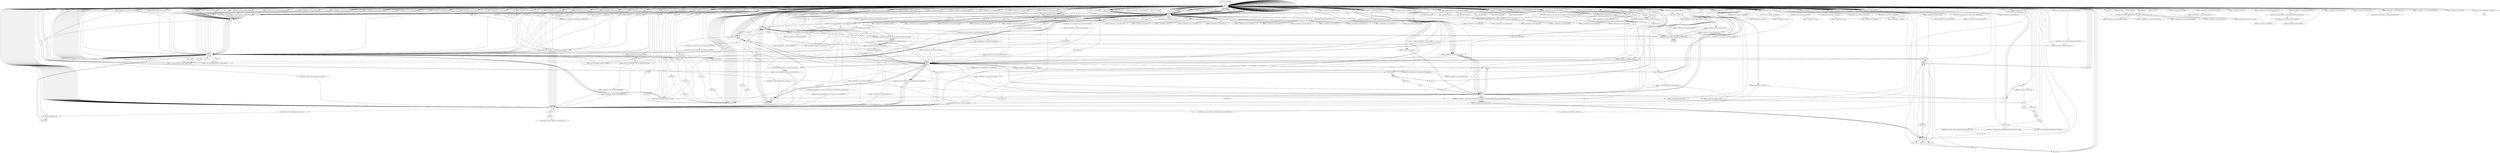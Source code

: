 digraph "" {
    "r0 := @this: SunEarth252"
    "load.r r0"
    "r0 := @this: SunEarth252"->"load.r r0";
    "new java.awt.Color"
    "load.r r0"->"new java.awt.Color";
    "dup1.r"
    "new java.awt.Color"->"dup1.r";
    "push 235"
    "dup1.r"->"push 235";
    "push 235"->"push 235";
    "push 255"
    "push 235"->"push 255";
    "specialinvoke <java.awt.Color: void <init>(int,int,int)>"
    "push 255"->"specialinvoke <java.awt.Color: void <init>(int,int,int)>";
    "virtualinvoke <java.awt.Component: void setBackground(java.awt.Color)>"
    "specialinvoke <java.awt.Color: void <init>(int,int,int)>"->"virtualinvoke <java.awt.Component: void setBackground(java.awt.Color)>";
    "virtualinvoke <java.awt.Component: void setBackground(java.awt.Color)>"->"load.r r0";
    "load.r r0"->"load.r r0";
    "push \"location\""
    "load.r r0"->"push \"location\"";
    "virtualinvoke <java.applet.Applet: java.lang.String getParameter(java.lang.String)>"
    "push \"location\""->"virtualinvoke <java.applet.Applet: java.lang.String getParameter(java.lang.String)>";
    "fieldput <SunEarth252: java.lang.String homeString>"
    "virtualinvoke <java.applet.Applet: java.lang.String getParameter(java.lang.String)>"->"fieldput <SunEarth252: java.lang.String homeString>";
    "fieldput <SunEarth252: java.lang.String homeString>"->"load.r r0";
    "load.r r0"->"load.r r0";
    "push \"latitude\""
    "load.r r0"->"push \"latitude\"";
    "push \"latitude\""->"virtualinvoke <java.applet.Applet: java.lang.String getParameter(java.lang.String)>";
    "fieldput <SunEarth252: java.lang.String homeLatStr>"
    "virtualinvoke <java.applet.Applet: java.lang.String getParameter(java.lang.String)>"->"fieldput <SunEarth252: java.lang.String homeLatStr>";
    "fieldput <SunEarth252: java.lang.String homeLatStr>"->"load.r r0";
    "load.r r0"->"load.r r0";
    "push \"longitude\""
    "load.r r0"->"push \"longitude\"";
    "push \"longitude\""->"virtualinvoke <java.applet.Applet: java.lang.String getParameter(java.lang.String)>";
    "fieldput <SunEarth252: java.lang.String homeLongStr>"
    "virtualinvoke <java.applet.Applet: java.lang.String getParameter(java.lang.String)>"->"fieldput <SunEarth252: java.lang.String homeLongStr>";
    "fieldput <SunEarth252: java.lang.String homeLongStr>"->"load.r r0";
    "load.r r0"->"load.r r0";
    "virtualinvoke <java.applet.Applet: java.net.URL getCodeBase()>"
    "load.r r0"->"virtualinvoke <java.applet.Applet: java.net.URL getCodeBase()>";
    "virtualinvoke <java.net.URL: java.lang.String toString()>"
    "virtualinvoke <java.applet.Applet: java.net.URL getCodeBase()>"->"virtualinvoke <java.net.URL: java.lang.String toString()>";
    "fieldput <SunEarth252: java.lang.String str>"
    "virtualinvoke <java.net.URL: java.lang.String toString()>"->"fieldput <SunEarth252: java.lang.String str>";
    "fieldput <SunEarth252: java.lang.String str>"->"load.r r0";
    "new java.lang.StringBuffer"
    "load.r r0"->"new java.lang.StringBuffer";
    "new java.lang.StringBuffer"->"dup1.r";
    "dup1.r"->"load.r r0";
    "fieldget <SunEarth252: java.lang.String str>"
    "load.r r0"->"fieldget <SunEarth252: java.lang.String str>";
    "staticinvoke <java.lang.String: java.lang.String valueOf(java.lang.Object)>"
    "fieldget <SunEarth252: java.lang.String str>"->"staticinvoke <java.lang.String: java.lang.String valueOf(java.lang.Object)>";
    "specialinvoke <java.lang.StringBuffer: void <init>(java.lang.String)>"
    "staticinvoke <java.lang.String: java.lang.String valueOf(java.lang.Object)>"->"specialinvoke <java.lang.StringBuffer: void <init>(java.lang.String)>";
    "push \"01234567890123456789012345\""
    "specialinvoke <java.lang.StringBuffer: void <init>(java.lang.String)>"->"push \"01234567890123456789012345\"";
    "virtualinvoke <java.lang.StringBuffer: java.lang.StringBuffer append(java.lang.String)>"
    "push \"01234567890123456789012345\""->"virtualinvoke <java.lang.StringBuffer: java.lang.StringBuffer append(java.lang.String)>";
    "virtualinvoke <java.lang.StringBuffer: java.lang.String toString()>"
    "virtualinvoke <java.lang.StringBuffer: java.lang.StringBuffer append(java.lang.String)>"->"virtualinvoke <java.lang.StringBuffer: java.lang.String toString()>";
    "virtualinvoke <java.lang.StringBuffer: java.lang.String toString()>"->"fieldput <SunEarth252: java.lang.String str>";
    "fieldput <SunEarth252: java.lang.String str>"->"load.r r0";
    "load.r r0"->"load.r r0";
    "load.r r0"->"fieldget <SunEarth252: java.lang.String str>";
    "push 0"
    "fieldget <SunEarth252: java.lang.String str>"->"push 0";
    "push 27"
    "push 0"->"push 27";
    "virtualinvoke <java.lang.String: java.lang.String substring(int,int)>"
    "push 27"->"virtualinvoke <java.lang.String: java.lang.String substring(int,int)>";
    "fieldput <SunEarth252: java.lang.String wwwStr>"
    "virtualinvoke <java.lang.String: java.lang.String substring(int,int)>"->"fieldput <SunEarth252: java.lang.String wwwStr>";
    "fieldput <SunEarth252: java.lang.String wwwStr>"->"load.r r0";
    "load.r r0"->"load.r r0";
    "load.r r0"->"load.r r0";
    "virtualinvoke <java.applet.Applet: java.net.URL getDocumentBase()>"
    "load.r r0"->"virtualinvoke <java.applet.Applet: java.net.URL getDocumentBase()>";
    "push \"applet/sunview/a.gif\""
    "virtualinvoke <java.applet.Applet: java.net.URL getDocumentBase()>"->"push \"applet/sunview/a.gif\"";
    "virtualinvoke <java.applet.Applet: java.awt.Image getImage(java.net.URL,java.lang.String)>"
    "push \"applet/sunview/a.gif\""->"virtualinvoke <java.applet.Applet: java.awt.Image getImage(java.net.URL,java.lang.String)>";
    "fieldput <SunEarth252: java.awt.Image bild>"
    "virtualinvoke <java.applet.Applet: java.awt.Image getImage(java.net.URL,java.lang.String)>"->"fieldput <SunEarth252: java.awt.Image bild>";
    "fieldput <SunEarth252: java.awt.Image bild>"->"load.r r0";
    "load.r r0"->"load.r r0";
    "load.r r0"->"load.r r0";
    "load.r r0"->"virtualinvoke <java.applet.Applet: java.net.URL getDocumentBase()>";
    "push \"applet/bigmap.gif\""
    "virtualinvoke <java.applet.Applet: java.net.URL getDocumentBase()>"->"push \"applet/bigmap.gif\"";
    "push \"applet/bigmap.gif\""->"virtualinvoke <java.applet.Applet: java.awt.Image getImage(java.net.URL,java.lang.String)>";
    "fieldput <SunEarth252: java.awt.Image map>"
    "virtualinvoke <java.applet.Applet: java.awt.Image getImage(java.net.URL,java.lang.String)>"->"fieldput <SunEarth252: java.awt.Image map>";
    "fieldput <SunEarth252: java.awt.Image map>"->"load.r r0";
    "load.r r0"->"load.r r0";
    "load.r r0"->"load.r r0";
    "load.r r0"->"virtualinvoke <java.applet.Applet: java.net.URL getDocumentBase()>";
    "push \"applet/sunview/b.gif\""
    "virtualinvoke <java.applet.Applet: java.net.URL getDocumentBase()>"->"push \"applet/sunview/b.gif\"";
    "push \"applet/sunview/b.gif\""->"virtualinvoke <java.applet.Applet: java.awt.Image getImage(java.net.URL,java.lang.String)>";
    "fieldput <SunEarth252: java.awt.Image bild1>"
    "virtualinvoke <java.applet.Applet: java.awt.Image getImage(java.net.URL,java.lang.String)>"->"fieldput <SunEarth252: java.awt.Image bild1>";
    "fieldput <SunEarth252: java.awt.Image bild1>"->"load.r r0";
    "load.r r0"->"load.r r0";
    "load.r r0"->"load.r r0";
    "load.r r0"->"virtualinvoke <java.applet.Applet: java.net.URL getDocumentBase()>";
    "push \"applet/sunview/c.gif\""
    "virtualinvoke <java.applet.Applet: java.net.URL getDocumentBase()>"->"push \"applet/sunview/c.gif\"";
    "push \"applet/sunview/c.gif\""->"virtualinvoke <java.applet.Applet: java.awt.Image getImage(java.net.URL,java.lang.String)>";
    "fieldput <SunEarth252: java.awt.Image bild2>"
    "virtualinvoke <java.applet.Applet: java.awt.Image getImage(java.net.URL,java.lang.String)>"->"fieldput <SunEarth252: java.awt.Image bild2>";
    "fieldput <SunEarth252: java.awt.Image bild2>"->"load.r r0";
    "load.r r0"->"load.r r0";
    "load.r r0"->"load.r r0";
    "load.r r0"->"virtualinvoke <java.applet.Applet: java.net.URL getDocumentBase()>";
    "push \"applet/sunview/d.gif\""
    "virtualinvoke <java.applet.Applet: java.net.URL getDocumentBase()>"->"push \"applet/sunview/d.gif\"";
    "push \"applet/sunview/d.gif\""->"virtualinvoke <java.applet.Applet: java.awt.Image getImage(java.net.URL,java.lang.String)>";
    "fieldput <SunEarth252: java.awt.Image bild3>"
    "virtualinvoke <java.applet.Applet: java.awt.Image getImage(java.net.URL,java.lang.String)>"->"fieldput <SunEarth252: java.awt.Image bild3>";
    "fieldput <SunEarth252: java.awt.Image bild3>"->"load.r r0";
    "load.r r0"->"load.r r0";
    "load.r r0"->"load.r r0";
    "load.r r0"->"virtualinvoke <java.applet.Applet: java.net.URL getDocumentBase()>";
    "push \"applet/sunview/e.gif\""
    "virtualinvoke <java.applet.Applet: java.net.URL getDocumentBase()>"->"push \"applet/sunview/e.gif\"";
    "push \"applet/sunview/e.gif\""->"virtualinvoke <java.applet.Applet: java.awt.Image getImage(java.net.URL,java.lang.String)>";
    "fieldput <SunEarth252: java.awt.Image bild4>"
    "virtualinvoke <java.applet.Applet: java.awt.Image getImage(java.net.URL,java.lang.String)>"->"fieldput <SunEarth252: java.awt.Image bild4>";
    "new java.awt.MediaTracker"
    "fieldput <SunEarth252: java.awt.Image bild4>"->"new java.awt.MediaTracker";
    "store.r $r34"
    "new java.awt.MediaTracker"->"store.r $r34";
    "load.r $r34"
    "store.r $r34"->"load.r $r34";
    "load.r $r34"->"load.r r0";
    "specialinvoke <java.awt.MediaTracker: void <init>(java.awt.Component)>"
    "load.r r0"->"specialinvoke <java.awt.MediaTracker: void <init>(java.awt.Component)>";
    "specialinvoke <java.awt.MediaTracker: void <init>(java.awt.Component)>"->"load.r $r34";
    "load.r $r34"->"load.r r0";
    "fieldget <SunEarth252: java.awt.Image bild>"
    "load.r r0"->"fieldget <SunEarth252: java.awt.Image bild>";
    "fieldget <SunEarth252: java.awt.Image bild>"->"push 0";
    "virtualinvoke <java.awt.MediaTracker: void addImage(java.awt.Image,int)>"
    "push 0"->"virtualinvoke <java.awt.MediaTracker: void addImage(java.awt.Image,int)>";
    "virtualinvoke <java.awt.MediaTracker: void addImage(java.awt.Image,int)>"->"load.r $r34";
    "load.r $r34"->"load.r r0";
    "fieldget <SunEarth252: java.awt.Image bild1>"
    "load.r r0"->"fieldget <SunEarth252: java.awt.Image bild1>";
    "fieldget <SunEarth252: java.awt.Image bild1>"->"push 0";
    "push 0"->"virtualinvoke <java.awt.MediaTracker: void addImage(java.awt.Image,int)>";
    "virtualinvoke <java.awt.MediaTracker: void addImage(java.awt.Image,int)>"->"load.r $r34";
    "load.r $r34"->"load.r r0";
    "fieldget <SunEarth252: java.awt.Image bild2>"
    "load.r r0"->"fieldget <SunEarth252: java.awt.Image bild2>";
    "fieldget <SunEarth252: java.awt.Image bild2>"->"push 0";
    "push 0"->"virtualinvoke <java.awt.MediaTracker: void addImage(java.awt.Image,int)>";
    "virtualinvoke <java.awt.MediaTracker: void addImage(java.awt.Image,int)>"->"load.r $r34";
    "load.r $r34"->"load.r r0";
    "fieldget <SunEarth252: java.awt.Image bild3>"
    "load.r r0"->"fieldget <SunEarth252: java.awt.Image bild3>";
    "fieldget <SunEarth252: java.awt.Image bild3>"->"push 0";
    "push 0"->"virtualinvoke <java.awt.MediaTracker: void addImage(java.awt.Image,int)>";
    "virtualinvoke <java.awt.MediaTracker: void addImage(java.awt.Image,int)>"->"load.r $r34";
    "load.r $r34"->"load.r r0";
    "fieldget <SunEarth252: java.awt.Image bild4>"
    "load.r r0"->"fieldget <SunEarth252: java.awt.Image bild4>";
    "fieldget <SunEarth252: java.awt.Image bild4>"->"push 0";
    "push 0"->"virtualinvoke <java.awt.MediaTracker: void addImage(java.awt.Image,int)>";
    "virtualinvoke <java.awt.MediaTracker: void addImage(java.awt.Image,int)>"->"load.r $r34";
    "load.r $r34"->"push 0";
    "virtualinvoke <java.awt.MediaTracker: void waitForID(int)>"
    "push 0"->"virtualinvoke <java.awt.MediaTracker: void waitForID(int)>";
    "goto load.r r0"
    "virtualinvoke <java.awt.MediaTracker: void waitForID(int)>"->"goto load.r r0";
    "goto load.r r0"->"load.r r0";
    "new java.util.Date"
    "load.r r0"->"new java.util.Date";
    "new java.util.Date"->"dup1.r";
    "specialinvoke <java.util.Date: void <init>()>"
    "dup1.r"->"specialinvoke <java.util.Date: void <init>()>";
    "fieldput <SunEarth252: java.util.Date dat>"
    "specialinvoke <java.util.Date: void <init>()>"->"fieldput <SunEarth252: java.util.Date dat>";
    "fieldput <SunEarth252: java.util.Date dat>"->"load.r r0";
    "load.r r0"->"load.r r0";
    "fieldget <SunEarth252: java.util.Date dat>"
    "load.r r0"->"fieldget <SunEarth252: java.util.Date dat>";
    "virtualinvoke <java.util.Date: int getHours()>"
    "fieldget <SunEarth252: java.util.Date dat>"->"virtualinvoke <java.util.Date: int getHours()>";
    "fieldput <SunEarth252: int hours>"
    "virtualinvoke <java.util.Date: int getHours()>"->"fieldput <SunEarth252: int hours>";
    "fieldput <SunEarth252: int hours>"->"load.r r0";
    "load.r r0"->"load.r r0";
    "load.r r0"->"fieldget <SunEarth252: java.util.Date dat>";
    "virtualinvoke <java.util.Date: int getMinutes()>"
    "fieldget <SunEarth252: java.util.Date dat>"->"virtualinvoke <java.util.Date: int getMinutes()>";
    "fieldput <SunEarth252: int minutes>"
    "virtualinvoke <java.util.Date: int getMinutes()>"->"fieldput <SunEarth252: int minutes>";
    "fieldput <SunEarth252: int minutes>"->"load.r r0";
    "load.r r0"->"load.r r0";
    "load.r r0"->"fieldget <SunEarth252: java.util.Date dat>";
    "virtualinvoke <java.util.Date: int getDate()>"
    "fieldget <SunEarth252: java.util.Date dat>"->"virtualinvoke <java.util.Date: int getDate()>";
    "fieldput <SunEarth252: int date>"
    "virtualinvoke <java.util.Date: int getDate()>"->"fieldput <SunEarth252: int date>";
    "fieldput <SunEarth252: int date>"->"load.r r0";
    "load.r r0"->"load.r r0";
    "load.r r0"->"fieldget <SunEarth252: java.util.Date dat>";
    "virtualinvoke <java.util.Date: int getMonth()>"
    "fieldget <SunEarth252: java.util.Date dat>"->"virtualinvoke <java.util.Date: int getMonth()>";
    "fieldput <SunEarth252: int month>"
    "virtualinvoke <java.util.Date: int getMonth()>"->"fieldput <SunEarth252: int month>";
    "fieldput <SunEarth252: int month>"->"load.r r0";
    "load.r r0"->"load.r r0";
    "load.r r0"->"fieldget <SunEarth252: java.util.Date dat>";
    "virtualinvoke <java.util.Date: int getYear()>"
    "fieldget <SunEarth252: java.util.Date dat>"->"virtualinvoke <java.util.Date: int getYear()>";
    "fieldput <SunEarth252: int year>"
    "virtualinvoke <java.util.Date: int getYear()>"->"fieldput <SunEarth252: int year>";
    "fieldput <SunEarth252: int year>"->"load.r r0";
    "load.r r0"->"load.r r0";
    "load.r r0"->"fieldget <SunEarth252: java.util.Date dat>";
    "virtualinvoke <java.util.Date: int getSeconds()>"
    "fieldget <SunEarth252: java.util.Date dat>"->"virtualinvoke <java.util.Date: int getSeconds()>";
    "fieldput <SunEarth252: int seconds>"
    "virtualinvoke <java.util.Date: int getSeconds()>"->"fieldput <SunEarth252: int seconds>";
    "fieldput <SunEarth252: int seconds>"->"load.r r0";
    "load.r r0"->"load.r r0";
    "load.r r0"->"fieldget <SunEarth252: java.util.Date dat>";
    "virtualinvoke <java.util.Date: int getTimezoneOffset()>"
    "fieldget <SunEarth252: java.util.Date dat>"->"virtualinvoke <java.util.Date: int getTimezoneOffset()>";
    "fieldput <SunEarth252: int browserOffset>"
    "virtualinvoke <java.util.Date: int getTimezoneOffset()>"->"fieldput <SunEarth252: int browserOffset>";
    "fieldput <SunEarth252: int browserOffset>"->"load.r r0";
    "load.r r0"->"load.r r0";
    "fieldget <SunEarth252: int browserOffset>"
    "load.r r0"->"fieldget <SunEarth252: int browserOffset>";
    "neg.i"
    "fieldget <SunEarth252: int browserOffset>"->"neg.i";
    "push 60"
    "neg.i"->"push 60";
    "div.i"
    "push 60"->"div.i";
    "div.i"->"fieldput <SunEarth252: int browserOffset>";
    "fieldput <SunEarth252: int browserOffset>"->"load.r r0";
    "load.r r0"->"load.r r0";
    "load.r r0"->"fieldget <SunEarth252: int browserOffset>";
    "fieldput <SunEarth252: int locOffset>"
    "fieldget <SunEarth252: int browserOffset>"->"fieldput <SunEarth252: int locOffset>";
    "fieldput <SunEarth252: int locOffset>"->"load.r r0";
    "load.r r0"->"new java.lang.StringBuffer";
    "new java.lang.StringBuffer"->"dup1.r";
    "dup1.r"->"load.r r0";
    "load.r r0"->"fieldget <SunEarth252: int browserOffset>";
    "staticinvoke <java.lang.String: java.lang.String valueOf(int)>"
    "fieldget <SunEarth252: int browserOffset>"->"staticinvoke <java.lang.String: java.lang.String valueOf(int)>";
    "staticinvoke <java.lang.String: java.lang.String valueOf(int)>"->"specialinvoke <java.lang.StringBuffer: void <init>(java.lang.String)>";
    "push \" h\""
    "specialinvoke <java.lang.StringBuffer: void <init>(java.lang.String)>"->"push \" h\"";
    "push \" h\""->"virtualinvoke <java.lang.StringBuffer: java.lang.StringBuffer append(java.lang.String)>";
    "virtualinvoke <java.lang.StringBuffer: java.lang.StringBuffer append(java.lang.String)>"->"virtualinvoke <java.lang.StringBuffer: java.lang.String toString()>";
    "fieldput <SunEarth252: java.lang.String timeString>"
    "virtualinvoke <java.lang.StringBuffer: java.lang.String toString()>"->"fieldput <SunEarth252: java.lang.String timeString>";
    "fieldput <SunEarth252: java.lang.String timeString>"->"load.r r0";
    "load.r r0"->"fieldget <SunEarth252: int browserOffset>";
    "ifle load.r r0"
    "fieldget <SunEarth252: int browserOffset>"->"ifle load.r r0";
    "ifle load.r r0"->"load.r r0";
    "load.r r0"->"new java.lang.StringBuffer";
    "new java.lang.StringBuffer"->"dup1.r";
    "push \"+\""
    "dup1.r"->"push \"+\"";
    "push \"+\""->"specialinvoke <java.lang.StringBuffer: void <init>(java.lang.String)>";
    "specialinvoke <java.lang.StringBuffer: void <init>(java.lang.String)>"->"load.r r0";
    "fieldget <SunEarth252: java.lang.String timeString>"
    "load.r r0"->"fieldget <SunEarth252: java.lang.String timeString>";
    "fieldget <SunEarth252: java.lang.String timeString>"->"virtualinvoke <java.lang.StringBuffer: java.lang.StringBuffer append(java.lang.String)>";
    "virtualinvoke <java.lang.StringBuffer: java.lang.StringBuffer append(java.lang.String)>"->"virtualinvoke <java.lang.StringBuffer: java.lang.String toString()>";
    "virtualinvoke <java.lang.StringBuffer: java.lang.String toString()>"->"fieldput <SunEarth252: java.lang.String timeString>";
    "fieldput <SunEarth252: java.lang.String timeString>"->"load.r r0";
    "load.r r0"->"new java.lang.StringBuffer";
    "new java.lang.StringBuffer"->"dup1.r";
    "push \" \""
    "dup1.r"->"push \" \"";
    "push \" \""->"specialinvoke <java.lang.StringBuffer: void <init>(java.lang.String)>";
    "specialinvoke <java.lang.StringBuffer: void <init>(java.lang.String)>"->"load.r r0";
    "load.r r0"->"fieldget <SunEarth252: java.lang.String timeString>";
    "fieldget <SunEarth252: java.lang.String timeString>"->"virtualinvoke <java.lang.StringBuffer: java.lang.StringBuffer append(java.lang.String)>";
    "virtualinvoke <java.lang.StringBuffer: java.lang.StringBuffer append(java.lang.String)>"->"virtualinvoke <java.lang.StringBuffer: java.lang.String toString()>";
    "virtualinvoke <java.lang.StringBuffer: java.lang.String toString()>"->"fieldput <SunEarth252: java.lang.String timeString>";
    "new java.awt.GridBagLayout"
    "fieldput <SunEarth252: java.lang.String timeString>"->"new java.awt.GridBagLayout";
    "new java.awt.GridBagLayout"->"store.r $r34";
    "store.r $r34"->"load.r $r34";
    "specialinvoke <java.awt.GridBagLayout: void <init>()>"
    "load.r $r34"->"specialinvoke <java.awt.GridBagLayout: void <init>()>";
    "new java.awt.GridBagConstraints"
    "specialinvoke <java.awt.GridBagLayout: void <init>()>"->"new java.awt.GridBagConstraints";
    "store.r $r57"
    "new java.awt.GridBagConstraints"->"store.r $r57";
    "load.r $r57"
    "store.r $r57"->"load.r $r57";
    "specialinvoke <java.awt.GridBagConstraints: void <init>()>"
    "load.r $r57"->"specialinvoke <java.awt.GridBagConstraints: void <init>()>";
    "specialinvoke <java.awt.GridBagConstraints: void <init>()>"->"load.r r0";
    "load.r r0"->"load.r $r34";
    "virtualinvoke <java.awt.Container: void setLayout(java.awt.LayoutManager)>"
    "load.r $r34"->"virtualinvoke <java.awt.Container: void setLayout(java.awt.LayoutManager)>";
    "virtualinvoke <java.awt.Container: void setLayout(java.awt.LayoutManager)>"->"load.r r0";
    "new java.awt.Font"
    "load.r r0"->"new java.awt.Font";
    "new java.awt.Font"->"dup1.r";
    "push \"Helvetica\""
    "dup1.r"->"push \"Helvetica\"";
    "push \"Helvetica\""->"push 0";
    "push 10"
    "push 0"->"push 10";
    "specialinvoke <java.awt.Font: void <init>(java.lang.String,int,int)>"
    "push 10"->"specialinvoke <java.awt.Font: void <init>(java.lang.String,int,int)>";
    "virtualinvoke <java.awt.Component: void setFont(java.awt.Font)>"
    "specialinvoke <java.awt.Font: void <init>(java.lang.String,int,int)>"->"virtualinvoke <java.awt.Component: void setFont(java.awt.Font)>";
    "virtualinvoke <java.awt.Component: void setFont(java.awt.Font)>"->"load.r $r57";
    "push 1.0"
    "load.r $r57"->"push 1.0";
    "fieldput <java.awt.GridBagConstraints: double weightx>"
    "push 1.0"->"fieldput <java.awt.GridBagConstraints: double weightx>";
    "fieldput <java.awt.GridBagConstraints: double weightx>"->"load.r $r57";
    "push 0.0"
    "load.r $r57"->"push 0.0";
    "fieldput <java.awt.GridBagConstraints: double weighty>"
    "push 0.0"->"fieldput <java.awt.GridBagConstraints: double weighty>";
    "fieldput <java.awt.GridBagConstraints: double weighty>"->"load.r $r57";
    "new java.awt.Insets"
    "load.r $r57"->"new java.awt.Insets";
    "new java.awt.Insets"->"dup1.r";
    "push 2"
    "dup1.r"->"push 2";
    "push 2"->"push 0";
    "push 0"->"push 0";
    "push 0"->"push 0";
    "specialinvoke <java.awt.Insets: void <init>(int,int,int,int)>"
    "push 0"->"specialinvoke <java.awt.Insets: void <init>(int,int,int,int)>";
    "fieldput <java.awt.GridBagConstraints: java.awt.Insets insets>"
    "specialinvoke <java.awt.Insets: void <init>(int,int,int,int)>"->"fieldput <java.awt.GridBagConstraints: java.awt.Insets insets>";
    "fieldput <java.awt.GridBagConstraints: java.awt.Insets insets>"->"load.r r0";
    "new java.awt.Label"
    "load.r r0"->"new java.awt.Label";
    "new java.awt.Label"->"dup1.r";
    "specialinvoke <java.awt.Label: void <init>()>"
    "dup1.r"->"specialinvoke <java.awt.Label: void <init>()>";
    "fieldput <SunEarth252: java.awt.Label L11>"
    "specialinvoke <java.awt.Label: void <init>()>"->"fieldput <SunEarth252: java.awt.Label L11>";
    "fieldput <SunEarth252: java.awt.Label L11>"->"load.r r0";
    "fieldget <SunEarth252: java.awt.Label L11>"
    "load.r r0"->"fieldget <SunEarth252: java.awt.Label L11>";
    "push \"Time Zone Offset\""
    "fieldget <SunEarth252: java.awt.Label L11>"->"push \"Time Zone Offset\"";
    "virtualinvoke <java.awt.Label: void setText(java.lang.String)>"
    "push \"Time Zone Offset\""->"virtualinvoke <java.awt.Label: void setText(java.lang.String)>";
    "virtualinvoke <java.awt.Label: void setText(java.lang.String)>"->"load.r $r34";
    "load.r $r34"->"load.r r0";
    "load.r r0"->"fieldget <SunEarth252: java.awt.Label L11>";
    "fieldget <SunEarth252: java.awt.Label L11>"->"load.r $r57";
    "virtualinvoke <java.awt.GridBagLayout: void setConstraints(java.awt.Component,java.awt.GridBagConstraints)>"
    "load.r $r57"->"virtualinvoke <java.awt.GridBagLayout: void setConstraints(java.awt.Component,java.awt.GridBagConstraints)>";
    "virtualinvoke <java.awt.GridBagLayout: void setConstraints(java.awt.Component,java.awt.GridBagConstraints)>"->"load.r r0";
    "load.r r0"->"load.r r0";
    "load.r r0"->"fieldget <SunEarth252: java.awt.Label L11>";
    "virtualinvoke <java.awt.Container: java.awt.Component add(java.awt.Component)>"
    "fieldget <SunEarth252: java.awt.Label L11>"->"virtualinvoke <java.awt.Container: java.awt.Component add(java.awt.Component)>";
    "pop"
    "virtualinvoke <java.awt.Container: java.awt.Component add(java.awt.Component)>"->"pop";
    "pop"->"load.r r0";
    "load.r r0"->"new java.awt.Label";
    "new java.awt.Label"->"dup1.r";
    "dup1.r"->"specialinvoke <java.awt.Label: void <init>()>";
    "fieldput <SunEarth252: java.awt.Label L12>"
    "specialinvoke <java.awt.Label: void <init>()>"->"fieldput <SunEarth252: java.awt.Label L12>";
    "fieldput <SunEarth252: java.awt.Label L12>"->"load.r r0";
    "fieldget <SunEarth252: java.awt.Label L12>"
    "load.r r0"->"fieldget <SunEarth252: java.awt.Label L12>";
    "push \"Location\""
    "fieldget <SunEarth252: java.awt.Label L12>"->"push \"Location\"";
    "push \"Location\""->"virtualinvoke <java.awt.Label: void setText(java.lang.String)>";
    "virtualinvoke <java.awt.Label: void setText(java.lang.String)>"->"load.r $r34";
    "load.r $r34"->"load.r r0";
    "load.r r0"->"fieldget <SunEarth252: java.awt.Label L12>";
    "fieldget <SunEarth252: java.awt.Label L12>"->"load.r $r57";
    "load.r $r57"->"virtualinvoke <java.awt.GridBagLayout: void setConstraints(java.awt.Component,java.awt.GridBagConstraints)>";
    "virtualinvoke <java.awt.GridBagLayout: void setConstraints(java.awt.Component,java.awt.GridBagConstraints)>"->"load.r r0";
    "load.r r0"->"load.r r0";
    "load.r r0"->"fieldget <SunEarth252: java.awt.Label L12>";
    "fieldget <SunEarth252: java.awt.Label L12>"->"virtualinvoke <java.awt.Container: java.awt.Component add(java.awt.Component)>";
    "virtualinvoke <java.awt.Container: java.awt.Component add(java.awt.Component)>"->"pop";
    "pop"->"load.r $r57";
    "push 10.0"
    "load.r $r57"->"push 10.0";
    "push 10.0"->"fieldput <java.awt.GridBagConstraints: double weightx>";
    "fieldput <java.awt.GridBagConstraints: double weightx>"->"load.r r0";
    "load.r r0"->"new java.awt.Label";
    "new java.awt.Label"->"dup1.r";
    "dup1.r"->"specialinvoke <java.awt.Label: void <init>()>";
    "fieldput <SunEarth252: java.awt.Label L13>"
    "specialinvoke <java.awt.Label: void <init>()>"->"fieldput <SunEarth252: java.awt.Label L13>";
    "fieldput <SunEarth252: java.awt.Label L13>"->"load.r r0";
    "fieldget <SunEarth252: java.awt.Label L13>"
    "load.r r0"->"fieldget <SunEarth252: java.awt.Label L13>";
    "push \"Latitude: xx.xx\""
    "fieldget <SunEarth252: java.awt.Label L13>"->"push \"Latitude: xx.xx\"";
    "push \"Latitude: xx.xx\""->"virtualinvoke <java.awt.Label: void setText(java.lang.String)>";
    "virtualinvoke <java.awt.Label: void setText(java.lang.String)>"->"load.r $r34";
    "load.r $r34"->"load.r r0";
    "load.r r0"->"fieldget <SunEarth252: java.awt.Label L13>";
    "fieldget <SunEarth252: java.awt.Label L13>"->"load.r $r57";
    "load.r $r57"->"virtualinvoke <java.awt.GridBagLayout: void setConstraints(java.awt.Component,java.awt.GridBagConstraints)>";
    "virtualinvoke <java.awt.GridBagLayout: void setConstraints(java.awt.Component,java.awt.GridBagConstraints)>"->"load.r r0";
    "load.r r0"->"load.r r0";
    "load.r r0"->"fieldget <SunEarth252: java.awt.Label L13>";
    "fieldget <SunEarth252: java.awt.Label L13>"->"virtualinvoke <java.awt.Container: java.awt.Component add(java.awt.Component)>";
    "virtualinvoke <java.awt.Container: java.awt.Component add(java.awt.Component)>"->"pop";
    "pop"->"load.r r0";
    "load.r r0"->"new java.awt.Label";
    "new java.awt.Label"->"dup1.r";
    "dup1.r"->"specialinvoke <java.awt.Label: void <init>()>";
    "fieldput <SunEarth252: java.awt.Label L14>"
    "specialinvoke <java.awt.Label: void <init>()>"->"fieldput <SunEarth252: java.awt.Label L14>";
    "fieldput <SunEarth252: java.awt.Label L14>"->"load.r r0";
    "fieldget <SunEarth252: java.awt.Label L14>"
    "load.r r0"->"fieldget <SunEarth252: java.awt.Label L14>";
    "push \"N / S\""
    "fieldget <SunEarth252: java.awt.Label L14>"->"push \"N / S\"";
    "push \"N / S\""->"virtualinvoke <java.awt.Label: void setText(java.lang.String)>";
    "virtualinvoke <java.awt.Label: void setText(java.lang.String)>"->"load.r $r34";
    "load.r $r34"->"load.r r0";
    "load.r r0"->"fieldget <SunEarth252: java.awt.Label L14>";
    "fieldget <SunEarth252: java.awt.Label L14>"->"load.r $r57";
    "load.r $r57"->"virtualinvoke <java.awt.GridBagLayout: void setConstraints(java.awt.Component,java.awt.GridBagConstraints)>";
    "virtualinvoke <java.awt.GridBagLayout: void setConstraints(java.awt.Component,java.awt.GridBagConstraints)>"->"load.r r0";
    "load.r r0"->"load.r r0";
    "load.r r0"->"fieldget <SunEarth252: java.awt.Label L14>";
    "fieldget <SunEarth252: java.awt.Label L14>"->"virtualinvoke <java.awt.Container: java.awt.Component add(java.awt.Component)>";
    "virtualinvoke <java.awt.Container: java.awt.Component add(java.awt.Component)>"->"pop";
    "pop"->"load.r r0";
    "load.r r0"->"new java.awt.Label";
    "new java.awt.Label"->"dup1.r";
    "dup1.r"->"specialinvoke <java.awt.Label: void <init>()>";
    "fieldput <SunEarth252: java.awt.Label L15>"
    "specialinvoke <java.awt.Label: void <init>()>"->"fieldput <SunEarth252: java.awt.Label L15>";
    "fieldput <SunEarth252: java.awt.Label L15>"->"load.r r0";
    "fieldget <SunEarth252: java.awt.Label L15>"
    "load.r r0"->"fieldget <SunEarth252: java.awt.Label L15>";
    "push \"Longitude: xx.xx\""
    "fieldget <SunEarth252: java.awt.Label L15>"->"push \"Longitude: xx.xx\"";
    "push \"Longitude: xx.xx\""->"virtualinvoke <java.awt.Label: void setText(java.lang.String)>";
    "virtualinvoke <java.awt.Label: void setText(java.lang.String)>"->"load.r $r34";
    "load.r $r34"->"load.r r0";
    "load.r r0"->"fieldget <SunEarth252: java.awt.Label L15>";
    "fieldget <SunEarth252: java.awt.Label L15>"->"load.r $r57";
    "load.r $r57"->"virtualinvoke <java.awt.GridBagLayout: void setConstraints(java.awt.Component,java.awt.GridBagConstraints)>";
    "virtualinvoke <java.awt.GridBagLayout: void setConstraints(java.awt.Component,java.awt.GridBagConstraints)>"->"load.r r0";
    "load.r r0"->"load.r r0";
    "load.r r0"->"fieldget <SunEarth252: java.awt.Label L15>";
    "fieldget <SunEarth252: java.awt.Label L15>"->"virtualinvoke <java.awt.Container: java.awt.Component add(java.awt.Component)>";
    "virtualinvoke <java.awt.Container: java.awt.Component add(java.awt.Component)>"->"pop";
    "pop"->"load.r r0";
    "load.r r0"->"new java.awt.Label";
    "new java.awt.Label"->"dup1.r";
    "dup1.r"->"specialinvoke <java.awt.Label: void <init>()>";
    "fieldput <SunEarth252: java.awt.Label L16>"
    "specialinvoke <java.awt.Label: void <init>()>"->"fieldput <SunEarth252: java.awt.Label L16>";
    "fieldput <SunEarth252: java.awt.Label L16>"->"load.r r0";
    "fieldget <SunEarth252: java.awt.Label L16>"
    "load.r r0"->"fieldget <SunEarth252: java.awt.Label L16>";
    "push \"E / W\""
    "fieldget <SunEarth252: java.awt.Label L16>"->"push \"E / W\"";
    "push \"E / W\""->"virtualinvoke <java.awt.Label: void setText(java.lang.String)>";
    "virtualinvoke <java.awt.Label: void setText(java.lang.String)>"->"load.r $r34";
    "load.r $r34"->"load.r r0";
    "load.r r0"->"fieldget <SunEarth252: java.awt.Label L16>";
    "fieldget <SunEarth252: java.awt.Label L16>"->"load.r $r57";
    "load.r $r57"->"virtualinvoke <java.awt.GridBagLayout: void setConstraints(java.awt.Component,java.awt.GridBagConstraints)>";
    "virtualinvoke <java.awt.GridBagLayout: void setConstraints(java.awt.Component,java.awt.GridBagConstraints)>"->"load.r r0";
    "load.r r0"->"load.r r0";
    "load.r r0"->"fieldget <SunEarth252: java.awt.Label L16>";
    "fieldget <SunEarth252: java.awt.Label L16>"->"virtualinvoke <java.awt.Container: java.awt.Component add(java.awt.Component)>";
    "virtualinvoke <java.awt.Container: java.awt.Component add(java.awt.Component)>"->"pop";
    "pop"->"load.r r0";
    "load.r r0"->"new java.awt.Label";
    "new java.awt.Label"->"dup1.r";
    "dup1.r"->"specialinvoke <java.awt.Label: void <init>()>";
    "fieldput <SunEarth252: java.awt.Label L17>"
    "specialinvoke <java.awt.Label: void <init>()>"->"fieldput <SunEarth252: java.awt.Label L17>";
    "fieldput <SunEarth252: java.awt.Label L17>"->"load.r r0";
    "fieldget <SunEarth252: java.awt.Label L17>"
    "load.r r0"->"fieldget <SunEarth252: java.awt.Label L17>";
    "push \"Java Console\""
    "fieldget <SunEarth252: java.awt.Label L17>"->"push \"Java Console\"";
    "push \"Java Console\""->"virtualinvoke <java.awt.Label: void setText(java.lang.String)>";
    "virtualinvoke <java.awt.Label: void setText(java.lang.String)>"->"load.r $r34";
    "load.r $r34"->"load.r r0";
    "load.r r0"->"fieldget <SunEarth252: java.awt.Label L17>";
    "fieldget <SunEarth252: java.awt.Label L17>"->"load.r $r57";
    "load.r $r57"->"virtualinvoke <java.awt.GridBagLayout: void setConstraints(java.awt.Component,java.awt.GridBagConstraints)>";
    "virtualinvoke <java.awt.GridBagLayout: void setConstraints(java.awt.Component,java.awt.GridBagConstraints)>"->"load.r r0";
    "load.r r0"->"load.r r0";
    "load.r r0"->"fieldget <SunEarth252: java.awt.Label L17>";
    "fieldget <SunEarth252: java.awt.Label L17>"->"virtualinvoke <java.awt.Container: java.awt.Component add(java.awt.Component)>";
    "virtualinvoke <java.awt.Container: java.awt.Component add(java.awt.Component)>"->"pop";
    "pop"->"load.r $r57";
    "push 1"
    "load.r $r57"->"push 1";
    "fieldput <java.awt.GridBagConstraints: int gridy>"
    "push 1"->"fieldput <java.awt.GridBagConstraints: int gridy>";
    "fieldput <java.awt.GridBagConstraints: int gridy>"->"load.r $r57";
    "load.r $r57"->"new java.awt.Insets";
    "new java.awt.Insets"->"dup1.r";
    "dup1.r"->"push 0";
    "push 0"->"push 0";
    "push 0"->"push 0";
    "push 0"->"push 0";
    "push 0"->"specialinvoke <java.awt.Insets: void <init>(int,int,int,int)>";
    "specialinvoke <java.awt.Insets: void <init>(int,int,int,int)>"->"fieldput <java.awt.GridBagConstraints: java.awt.Insets insets>";
    "fieldput <java.awt.GridBagConstraints: java.awt.Insets insets>"->"load.r r0";
    "new Seloc"
    "load.r r0"->"new Seloc";
    "new Seloc"->"dup1.r";
    "specialinvoke <Seloc: void <init>()>"
    "dup1.r"->"specialinvoke <Seloc: void <init>()>";
    "fieldput <SunEarth252: Seloc time>"
    "specialinvoke <Seloc: void <init>()>"->"fieldput <SunEarth252: Seloc time>";
    "fieldput <SunEarth252: Seloc time>"->"load.r r0";
    "new java.awt.Choice"
    "load.r r0"->"new java.awt.Choice";
    "new java.awt.Choice"->"dup1.r";
    "specialinvoke <java.awt.Choice: void <init>()>"
    "dup1.r"->"specialinvoke <java.awt.Choice: void <init>()>";
    "fieldput <SunEarth252: java.awt.Choice timeChoice>"
    "specialinvoke <java.awt.Choice: void <init>()>"->"fieldput <SunEarth252: java.awt.Choice timeChoice>";
    "fieldput <SunEarth252: java.awt.Choice timeChoice>"->"load.r r0";
    "fieldget <SunEarth252: Seloc time>"
    "load.r r0"->"fieldget <SunEarth252: Seloc time>";
    "fieldget <SunEarth252: Seloc time>"->"load.r r0";
    "fieldget <SunEarth252: java.awt.Choice timeChoice>"
    "load.r r0"->"fieldget <SunEarth252: java.awt.Choice timeChoice>";
    "virtualinvoke <Seloc: void timeMenu(java.awt.Choice)>"
    "fieldget <SunEarth252: java.awt.Choice timeChoice>"->"virtualinvoke <Seloc: void timeMenu(java.awt.Choice)>";
    "virtualinvoke <Seloc: void timeMenu(java.awt.Choice)>"->"load.r $r34";
    "load.r $r34"->"load.r r0";
    "load.r r0"->"fieldget <SunEarth252: java.awt.Choice timeChoice>";
    "fieldget <SunEarth252: java.awt.Choice timeChoice>"->"load.r $r57";
    "load.r $r57"->"virtualinvoke <java.awt.GridBagLayout: void setConstraints(java.awt.Component,java.awt.GridBagConstraints)>";
    "virtualinvoke <java.awt.GridBagLayout: void setConstraints(java.awt.Component,java.awt.GridBagConstraints)>"->"load.r r0";
    "load.r r0"->"fieldget <SunEarth252: java.awt.Choice timeChoice>";
    "fieldget <SunEarth252: java.awt.Choice timeChoice>"->"load.r r0";
    "load.r r0"->"fieldget <SunEarth252: java.lang.String timeString>";
    "virtualinvoke <java.awt.Choice: void select(java.lang.String)>"
    "fieldget <SunEarth252: java.lang.String timeString>"->"virtualinvoke <java.awt.Choice: void select(java.lang.String)>";
    "virtualinvoke <java.awt.Choice: void select(java.lang.String)>"->"load.r r0";
    "load.r r0"->"load.r r0";
    "load.r r0"->"fieldget <SunEarth252: java.awt.Choice timeChoice>";
    "fieldget <SunEarth252: java.awt.Choice timeChoice>"->"virtualinvoke <java.awt.Container: java.awt.Component add(java.awt.Component)>";
    "virtualinvoke <java.awt.Container: java.awt.Component add(java.awt.Component)>"->"pop";
    "pop"->"load.r r0";
    "load.r r0"->"new java.awt.Choice";
    "new java.awt.Choice"->"dup1.r";
    "dup1.r"->"specialinvoke <java.awt.Choice: void <init>()>";
    "fieldput <SunEarth252: java.awt.Choice locChoice>"
    "specialinvoke <java.awt.Choice: void <init>()>"->"fieldput <SunEarth252: java.awt.Choice locChoice>";
    "fieldput <SunEarth252: java.awt.Choice locChoice>"->"load.r r0";
    "load.r r0"->"load.r r0";
    "fieldget <SunEarth252: java.lang.String homeString>"
    "load.r r0"->"fieldget <SunEarth252: java.lang.String homeString>";
    "fieldput <SunEarth252: java.lang.String locString>"
    "fieldget <SunEarth252: java.lang.String homeString>"->"fieldput <SunEarth252: java.lang.String locString>";
    "fieldput <SunEarth252: java.lang.String locString>"->"load.r r0";
    "fieldget <SunEarth252: java.awt.Choice locChoice>"
    "load.r r0"->"fieldget <SunEarth252: java.awt.Choice locChoice>";
    "fieldget <SunEarth252: java.awt.Choice locChoice>"->"load.r r0";
    "fieldget <SunEarth252: java.lang.String locString>"
    "load.r r0"->"fieldget <SunEarth252: java.lang.String locString>";
    "virtualinvoke <java.awt.Choice: void addItem(java.lang.String)>"
    "fieldget <SunEarth252: java.lang.String locString>"->"virtualinvoke <java.awt.Choice: void addItem(java.lang.String)>";
    "virtualinvoke <java.awt.Choice: void addItem(java.lang.String)>"->"load.r r0";
    "load.r r0"->"fieldget <SunEarth252: java.awt.Choice locChoice>";
    "push \"_________\""
    "fieldget <SunEarth252: java.awt.Choice locChoice>"->"push \"_________\"";
    "push \"_________\""->"virtualinvoke <java.awt.Choice: void addItem(java.lang.String)>";
    "virtualinvoke <java.awt.Choice: void addItem(java.lang.String)>"->"load.r r0";
    "load.r r0"->"fieldget <SunEarth252: java.awt.Choice locChoice>";
    "fieldget <SunEarth252: java.awt.Choice locChoice>"->"load.r r0";
    "load.r r0"->"fieldget <SunEarth252: java.lang.String locString>";
    "fieldget <SunEarth252: java.lang.String locString>"->"virtualinvoke <java.awt.Choice: void select(java.lang.String)>";
    "virtualinvoke <java.awt.Choice: void select(java.lang.String)>"->"load.r r0";
    "load.r r0"->"new Seloc";
    "new Seloc"->"dup1.r";
    "dup1.r"->"specialinvoke <Seloc: void <init>()>";
    "fieldput <SunEarth252: Seloc loc>"
    "specialinvoke <Seloc: void <init>()>"->"fieldput <SunEarth252: Seloc loc>";
    "fieldput <SunEarth252: Seloc loc>"->"load.r r0";
    "fieldget <SunEarth252: Seloc loc>"
    "load.r r0"->"fieldget <SunEarth252: Seloc loc>";
    "fieldget <SunEarth252: Seloc loc>"->"load.r r0";
    "load.r r0"->"fieldget <SunEarth252: java.awt.Choice locChoice>";
    "virtualinvoke <Seloc: void locMenu(java.awt.Choice)>"
    "fieldget <SunEarth252: java.awt.Choice locChoice>"->"virtualinvoke <Seloc: void locMenu(java.awt.Choice)>";
    "virtualinvoke <Seloc: void locMenu(java.awt.Choice)>"->"load.r $r34";
    "load.r $r34"->"load.r r0";
    "load.r r0"->"fieldget <SunEarth252: java.awt.Choice locChoice>";
    "fieldget <SunEarth252: java.awt.Choice locChoice>"->"load.r $r57";
    "load.r $r57"->"virtualinvoke <java.awt.GridBagLayout: void setConstraints(java.awt.Component,java.awt.GridBagConstraints)>";
    "virtualinvoke <java.awt.GridBagLayout: void setConstraints(java.awt.Component,java.awt.GridBagConstraints)>"->"load.r r0";
    "load.r r0"->"load.r r0";
    "load.r r0"->"fieldget <SunEarth252: java.awt.Choice locChoice>";
    "fieldget <SunEarth252: java.awt.Choice locChoice>"->"virtualinvoke <java.awt.Container: java.awt.Component add(java.awt.Component)>";
    "virtualinvoke <java.awt.Container: java.awt.Component add(java.awt.Component)>"->"pop";
    "pop"->"load.r r0";
    "load.r r0"->"load.r r0";
    "fieldget <SunEarth252: java.lang.String homeLatStr>"
    "load.r r0"->"fieldget <SunEarth252: java.lang.String homeLatStr>";
    "staticinvoke <java.lang.Double: java.lang.Double valueOf(java.lang.String)>"
    "fieldget <SunEarth252: java.lang.String homeLatStr>"->"staticinvoke <java.lang.Double: java.lang.Double valueOf(java.lang.String)>";
    "virtualinvoke <java.lang.Double: double doubleValue()>"
    "staticinvoke <java.lang.Double: java.lang.Double valueOf(java.lang.String)>"->"virtualinvoke <java.lang.Double: double doubleValue()>";
    "fieldput <SunEarth252: double latitude>"
    "virtualinvoke <java.lang.Double: double doubleValue()>"->"fieldput <SunEarth252: double latitude>";
    "fieldput <SunEarth252: double latitude>"->"load.r r0";
    "load.r r0"->"load.r r0";
    "fieldget <SunEarth252: double latitude>"
    "load.r r0"->"fieldget <SunEarth252: double latitude>";
    "fieldput <SunEarth252: double homeLat>"
    "fieldget <SunEarth252: double latitude>"->"fieldput <SunEarth252: double homeLat>";
    "fieldput <SunEarth252: double homeLat>"->"load.r r0";
    "load.r r0"->"fieldget <SunEarth252: double latitude>";
    "fieldget <SunEarth252: double latitude>"->"push 0.0";
    "cmpg.d"
    "push 0.0"->"cmpg.d";
    "ifge load.r r0"
    "cmpg.d"->"ifge load.r r0";
    "ifge load.r r0"->"load.r r0";
    "push \"S\""
    "load.r r0"->"push \"S\"";
    "fieldput <SunEarth252: java.lang.String nsStr>"
    "push \"S\""->"fieldput <SunEarth252: java.lang.String nsStr>";
    "fieldput <SunEarth252: java.lang.String nsStr>"->"goto load.r r0";
    "goto load.r r0"->"load.r r0";
    "load.r r0"->"load.r r0";
    "fieldget <SunEarth252: java.lang.String homeLongStr>"
    "load.r r0"->"fieldget <SunEarth252: java.lang.String homeLongStr>";
    "fieldget <SunEarth252: java.lang.String homeLongStr>"->"staticinvoke <java.lang.Double: java.lang.Double valueOf(java.lang.String)>";
    "staticinvoke <java.lang.Double: java.lang.Double valueOf(java.lang.String)>"->"virtualinvoke <java.lang.Double: double doubleValue()>";
    "fieldput <SunEarth252: double longitude>"
    "virtualinvoke <java.lang.Double: double doubleValue()>"->"fieldput <SunEarth252: double longitude>";
    "fieldput <SunEarth252: double longitude>"->"load.r r0";
    "load.r r0"->"load.r r0";
    "fieldget <SunEarth252: double longitude>"
    "load.r r0"->"fieldget <SunEarth252: double longitude>";
    "fieldput <SunEarth252: double homeLong>"
    "fieldget <SunEarth252: double longitude>"->"fieldput <SunEarth252: double homeLong>";
    "fieldput <SunEarth252: double homeLong>"->"load.r r0";
    "load.r r0"->"fieldget <SunEarth252: double longitude>";
    "fieldget <SunEarth252: double longitude>"->"push 0.0";
    "push 0.0"->"cmpg.d";
    "cmpg.d"->"ifge load.r r0";
    "ifge load.r r0"->"load.r r0";
    "push \"W\""
    "load.r r0"->"push \"W\"";
    "fieldput <SunEarth252: java.lang.String ewStr>"
    "push \"W\""->"fieldput <SunEarth252: java.lang.String ewStr>";
    "fieldput <SunEarth252: java.lang.String ewStr>"->"goto load.r r0";
    "goto load.r r0"->"load.r r0";
    "load.r r0"->"load.r r0";
    "load.r r0"->"fieldget <SunEarth252: double latitude>";
    "staticinvoke <java.lang.String: java.lang.String valueOf(double)>"
    "fieldget <SunEarth252: double latitude>"->"staticinvoke <java.lang.String: java.lang.String valueOf(double)>";
    "fieldput <SunEarth252: java.lang.String latStr>"
    "staticinvoke <java.lang.String: java.lang.String valueOf(double)>"->"fieldput <SunEarth252: java.lang.String latStr>";
    "fieldput <SunEarth252: java.lang.String latStr>"->"load.r r0";
    "new java.awt.TextField"
    "load.r r0"->"new java.awt.TextField";
    "new java.awt.TextField"->"dup1.r";
    "dup1.r"->"load.r r0";
    "fieldget <SunEarth252: java.lang.String latStr>"
    "load.r r0"->"fieldget <SunEarth252: java.lang.String latStr>";
    "push 6"
    "fieldget <SunEarth252: java.lang.String latStr>"->"push 6";
    "specialinvoke <java.awt.TextField: void <init>(java.lang.String,int)>"
    "push 6"->"specialinvoke <java.awt.TextField: void <init>(java.lang.String,int)>";
    "fieldput <SunEarth252: java.awt.TextField fieldLatDeg>"
    "specialinvoke <java.awt.TextField: void <init>(java.lang.String,int)>"->"fieldput <SunEarth252: java.awt.TextField fieldLatDeg>";
    "fieldput <SunEarth252: java.awt.TextField fieldLatDeg>"->"load.r $r34";
    "load.r $r34"->"load.r r0";
    "fieldget <SunEarth252: java.awt.TextField fieldLatDeg>"
    "load.r r0"->"fieldget <SunEarth252: java.awt.TextField fieldLatDeg>";
    "fieldget <SunEarth252: java.awt.TextField fieldLatDeg>"->"load.r $r57";
    "load.r $r57"->"virtualinvoke <java.awt.GridBagLayout: void setConstraints(java.awt.Component,java.awt.GridBagConstraints)>";
    "virtualinvoke <java.awt.GridBagLayout: void setConstraints(java.awt.Component,java.awt.GridBagConstraints)>"->"load.r r0";
    "load.r r0"->"load.r r0";
    "load.r r0"->"fieldget <SunEarth252: java.awt.TextField fieldLatDeg>";
    "fieldget <SunEarth252: java.awt.TextField fieldLatDeg>"->"virtualinvoke <java.awt.Container: java.awt.Component add(java.awt.Component)>";
    "virtualinvoke <java.awt.Container: java.awt.Component add(java.awt.Component)>"->"pop";
    "pop"->"load.r r0";
    "load.r r0"->"new java.awt.Choice";
    "new java.awt.Choice"->"dup1.r";
    "dup1.r"->"specialinvoke <java.awt.Choice: void <init>()>";
    "fieldput <SunEarth252: java.awt.Choice nsChoice>"
    "specialinvoke <java.awt.Choice: void <init>()>"->"fieldput <SunEarth252: java.awt.Choice nsChoice>";
    "fieldput <SunEarth252: java.awt.Choice nsChoice>"->"load.r r0";
    "fieldget <SunEarth252: java.awt.Choice nsChoice>"
    "load.r r0"->"fieldget <SunEarth252: java.awt.Choice nsChoice>";
    "push \"N\""
    "fieldget <SunEarth252: java.awt.Choice nsChoice>"->"push \"N\"";
    "push \"N\""->"virtualinvoke <java.awt.Choice: void addItem(java.lang.String)>";
    "virtualinvoke <java.awt.Choice: void addItem(java.lang.String)>"->"load.r r0";
    "load.r r0"->"fieldget <SunEarth252: java.awt.Choice nsChoice>";
    "fieldget <SunEarth252: java.awt.Choice nsChoice>"->"push \"S\"";
    "push \"S\""->"virtualinvoke <java.awt.Choice: void addItem(java.lang.String)>";
    "virtualinvoke <java.awt.Choice: void addItem(java.lang.String)>"->"load.r r0";
    "load.r r0"->"fieldget <SunEarth252: java.awt.Choice nsChoice>";
    "fieldget <SunEarth252: java.awt.Choice nsChoice>"->"push \"N\"";
    "push \"N\""->"virtualinvoke <java.awt.Choice: void select(java.lang.String)>";
    "virtualinvoke <java.awt.Choice: void select(java.lang.String)>"->"load.r $r34";
    "load.r $r34"->"load.r r0";
    "load.r r0"->"fieldget <SunEarth252: java.awt.Choice nsChoice>";
    "fieldget <SunEarth252: java.awt.Choice nsChoice>"->"load.r $r57";
    "load.r $r57"->"virtualinvoke <java.awt.GridBagLayout: void setConstraints(java.awt.Component,java.awt.GridBagConstraints)>";
    "virtualinvoke <java.awt.GridBagLayout: void setConstraints(java.awt.Component,java.awt.GridBagConstraints)>"->"load.r r0";
    "load.r r0"->"load.r r0";
    "load.r r0"->"fieldget <SunEarth252: java.awt.Choice nsChoice>";
    "fieldget <SunEarth252: java.awt.Choice nsChoice>"->"virtualinvoke <java.awt.Container: java.awt.Component add(java.awt.Component)>";
    "virtualinvoke <java.awt.Container: java.awt.Component add(java.awt.Component)>"->"pop";
    "pop"->"load.r r0";
    "load.r r0"->"load.r r0";
    "load.r r0"->"fieldget <SunEarth252: double longitude>";
    "fieldget <SunEarth252: double longitude>"->"staticinvoke <java.lang.String: java.lang.String valueOf(double)>";
    "fieldput <SunEarth252: java.lang.String longStr>"
    "staticinvoke <java.lang.String: java.lang.String valueOf(double)>"->"fieldput <SunEarth252: java.lang.String longStr>";
    "fieldput <SunEarth252: java.lang.String longStr>"->"load.r r0";
    "load.r r0"->"new java.awt.TextField";
    "new java.awt.TextField"->"dup1.r";
    "dup1.r"->"load.r r0";
    "fieldget <SunEarth252: java.lang.String longStr>"
    "load.r r0"->"fieldget <SunEarth252: java.lang.String longStr>";
    "push 7"
    "fieldget <SunEarth252: java.lang.String longStr>"->"push 7";
    "push 7"->"specialinvoke <java.awt.TextField: void <init>(java.lang.String,int)>";
    "fieldput <SunEarth252: java.awt.TextField fieldLongDeg>"
    "specialinvoke <java.awt.TextField: void <init>(java.lang.String,int)>"->"fieldput <SunEarth252: java.awt.TextField fieldLongDeg>";
    "fieldput <SunEarth252: java.awt.TextField fieldLongDeg>"->"load.r $r34";
    "load.r $r34"->"load.r r0";
    "fieldget <SunEarth252: java.awt.TextField fieldLongDeg>"
    "load.r r0"->"fieldget <SunEarth252: java.awt.TextField fieldLongDeg>";
    "fieldget <SunEarth252: java.awt.TextField fieldLongDeg>"->"load.r $r57";
    "load.r $r57"->"virtualinvoke <java.awt.GridBagLayout: void setConstraints(java.awt.Component,java.awt.GridBagConstraints)>";
    "virtualinvoke <java.awt.GridBagLayout: void setConstraints(java.awt.Component,java.awt.GridBagConstraints)>"->"load.r r0";
    "load.r r0"->"load.r r0";
    "load.r r0"->"fieldget <SunEarth252: java.awt.TextField fieldLongDeg>";
    "fieldget <SunEarth252: java.awt.TextField fieldLongDeg>"->"virtualinvoke <java.awt.Container: java.awt.Component add(java.awt.Component)>";
    "virtualinvoke <java.awt.Container: java.awt.Component add(java.awt.Component)>"->"pop";
    "pop"->"load.r r0";
    "load.r r0"->"new java.awt.Choice";
    "new java.awt.Choice"->"dup1.r";
    "dup1.r"->"specialinvoke <java.awt.Choice: void <init>()>";
    "fieldput <SunEarth252: java.awt.Choice ewChoice>"
    "specialinvoke <java.awt.Choice: void <init>()>"->"fieldput <SunEarth252: java.awt.Choice ewChoice>";
    "fieldput <SunEarth252: java.awt.Choice ewChoice>"->"load.r r0";
    "fieldget <SunEarth252: java.awt.Choice ewChoice>"
    "load.r r0"->"fieldget <SunEarth252: java.awt.Choice ewChoice>";
    "push \"E\""
    "fieldget <SunEarth252: java.awt.Choice ewChoice>"->"push \"E\"";
    "push \"E\""->"virtualinvoke <java.awt.Choice: void addItem(java.lang.String)>";
    "virtualinvoke <java.awt.Choice: void addItem(java.lang.String)>"->"load.r r0";
    "load.r r0"->"fieldget <SunEarth252: java.awt.Choice ewChoice>";
    "fieldget <SunEarth252: java.awt.Choice ewChoice>"->"push \"W\"";
    "push \"W\""->"virtualinvoke <java.awt.Choice: void addItem(java.lang.String)>";
    "virtualinvoke <java.awt.Choice: void addItem(java.lang.String)>"->"load.r r0";
    "load.r r0"->"fieldget <SunEarth252: java.awt.Choice ewChoice>";
    "fieldget <SunEarth252: java.awt.Choice ewChoice>"->"push \"E\"";
    "push \"E\""->"virtualinvoke <java.awt.Choice: void select(java.lang.String)>";
    "virtualinvoke <java.awt.Choice: void select(java.lang.String)>"->"load.r $r34";
    "load.r $r34"->"load.r r0";
    "load.r r0"->"fieldget <SunEarth252: java.awt.Choice ewChoice>";
    "fieldget <SunEarth252: java.awt.Choice ewChoice>"->"load.r $r57";
    "load.r $r57"->"virtualinvoke <java.awt.GridBagLayout: void setConstraints(java.awt.Component,java.awt.GridBagConstraints)>";
    "virtualinvoke <java.awt.GridBagLayout: void setConstraints(java.awt.Component,java.awt.GridBagConstraints)>"->"load.r r0";
    "load.r r0"->"load.r r0";
    "load.r r0"->"fieldget <SunEarth252: java.awt.Choice ewChoice>";
    "fieldget <SunEarth252: java.awt.Choice ewChoice>"->"virtualinvoke <java.awt.Container: java.awt.Component add(java.awt.Component)>";
    "virtualinvoke <java.awt.Container: java.awt.Component add(java.awt.Component)>"->"pop";
    "pop"->"load.r r0";
    "new java.awt.Checkbox"
    "load.r r0"->"new java.awt.Checkbox";
    "new java.awt.Checkbox"->"dup1.r";
    "specialinvoke <java.awt.Checkbox: void <init>()>"
    "dup1.r"->"specialinvoke <java.awt.Checkbox: void <init>()>";
    "fieldput <SunEarth252: java.awt.Checkbox box>"
    "specialinvoke <java.awt.Checkbox: void <init>()>"->"fieldput <SunEarth252: java.awt.Checkbox box>";
    "fieldput <SunEarth252: java.awt.Checkbox box>"->"load.r $r34";
    "load.r $r34"->"load.r r0";
    "fieldget <SunEarth252: java.awt.Checkbox box>"
    "load.r r0"->"fieldget <SunEarth252: java.awt.Checkbox box>";
    "fieldget <SunEarth252: java.awt.Checkbox box>"->"load.r $r57";
    "load.r $r57"->"virtualinvoke <java.awt.GridBagLayout: void setConstraints(java.awt.Component,java.awt.GridBagConstraints)>";
    "virtualinvoke <java.awt.GridBagLayout: void setConstraints(java.awt.Component,java.awt.GridBagConstraints)>"->"load.r r0";
    "load.r r0"->"load.r r0";
    "load.r r0"->"fieldget <SunEarth252: java.awt.Checkbox box>";
    "fieldget <SunEarth252: java.awt.Checkbox box>"->"virtualinvoke <java.awt.Container: java.awt.Component add(java.awt.Component)>";
    "virtualinvoke <java.awt.Container: java.awt.Component add(java.awt.Component)>"->"pop";
    "pop"->"load.r $r57";
    "load.r $r57"->"push 2";
    "push 2"->"fieldput <java.awt.GridBagConstraints: int gridy>";
    "fieldput <java.awt.GridBagConstraints: int gridy>"->"load.r r0";
    "load.r r0"->"new java.awt.Label";
    "new java.awt.Label"->"dup1.r";
    "dup1.r"->"specialinvoke <java.awt.Label: void <init>()>";
    "specialinvoke <java.awt.Label: void <init>()>"->"fieldput <SunEarth252: java.awt.Label L17>";
    "fieldput <SunEarth252: java.awt.Label L17>"->"load.r r0";
    "load.r r0"->"fieldget <SunEarth252: java.awt.Label L17>";
    "push \"Local Time (hh:mm):\""
    "fieldget <SunEarth252: java.awt.Label L17>"->"push \"Local Time (hh:mm):\"";
    "push \"Local Time (hh:mm):\""->"virtualinvoke <java.awt.Label: void setText(java.lang.String)>";
    "virtualinvoke <java.awt.Label: void setText(java.lang.String)>"->"load.r $r57";
    "load.r $r57"->"new java.awt.Insets";
    "new java.awt.Insets"->"dup1.r";
    "push 5"
    "dup1.r"->"push 5";
    "push 20"
    "push 5"->"push 20";
    "push 20"->"push 0";
    "push 0"->"push 0";
    "push 0"->"specialinvoke <java.awt.Insets: void <init>(int,int,int,int)>";
    "specialinvoke <java.awt.Insets: void <init>(int,int,int,int)>"->"fieldput <java.awt.GridBagConstraints: java.awt.Insets insets>";
    "fieldput <java.awt.GridBagConstraints: java.awt.Insets insets>"->"load.r $r34";
    "load.r $r34"->"load.r r0";
    "load.r r0"->"fieldget <SunEarth252: java.awt.Label L17>";
    "fieldget <SunEarth252: java.awt.Label L17>"->"load.r $r57";
    "load.r $r57"->"virtualinvoke <java.awt.GridBagLayout: void setConstraints(java.awt.Component,java.awt.GridBagConstraints)>";
    "virtualinvoke <java.awt.GridBagLayout: void setConstraints(java.awt.Component,java.awt.GridBagConstraints)>"->"load.r r0";
    "load.r r0"->"load.r r0";
    "load.r r0"->"fieldget <SunEarth252: java.awt.Label L17>";
    "fieldget <SunEarth252: java.awt.Label L17>"->"virtualinvoke <java.awt.Container: java.awt.Component add(java.awt.Component)>";
    "virtualinvoke <java.awt.Container: java.awt.Component add(java.awt.Component)>"->"pop";
    "pop"->"load.r $r57";
    "load.r $r57"->"new java.awt.Insets";
    "new java.awt.Insets"->"dup1.r";
    "dup1.r"->"push 5";
    "push 5"->"push 0";
    "push 0"->"push 0";
    "push 0"->"push 0";
    "push 0"->"specialinvoke <java.awt.Insets: void <init>(int,int,int,int)>";
    "specialinvoke <java.awt.Insets: void <init>(int,int,int,int)>"->"fieldput <java.awt.GridBagConstraints: java.awt.Insets insets>";
    "fieldput <java.awt.GridBagConstraints: java.awt.Insets insets>"->"load.r r0";
    "load.r r0"->"new java.awt.Choice";
    "new java.awt.Choice"->"dup1.r";
    "dup1.r"->"specialinvoke <java.awt.Choice: void <init>()>";
    "fieldput <SunEarth252: java.awt.Choice hoursChoice>"
    "specialinvoke <java.awt.Choice: void <init>()>"->"fieldput <SunEarth252: java.awt.Choice hoursChoice>";
    "fieldput <SunEarth252: java.awt.Choice hoursChoice>"->"push 0";
    "store.i i39"
    "push 0"->"store.i i39";
    "goto load.i i39"
    "store.i i39"->"goto load.i i39";
    "load.i i39"
    "goto load.i i39"->"load.i i39";
    "load.i i39"->"push 10";
    "ifcmplt.i load.r r0"
    "push 10"->"ifcmplt.i load.r r0";
    "ifcmplt.i load.r r0"->"push 10";
    "push 10"->"store.i i39";
    "store.i i39"->"goto load.i i39";
    "goto load.i i39"->"load.i i39";
    "push 25"
    "load.i i39"->"push 25";
    "push 25"->"ifcmplt.i load.r r0";
    "ifcmplt.i load.r r0"->"load.r r0";
    "fieldget <SunEarth252: java.awt.Choice hoursChoice>"
    "load.r r0"->"fieldget <SunEarth252: java.awt.Choice hoursChoice>";
    "fieldget <SunEarth252: java.awt.Choice hoursChoice>"->"load.r r0";
    "fieldget <SunEarth252: int hours>"
    "load.r r0"->"fieldget <SunEarth252: int hours>";
    "virtualinvoke <java.awt.Choice: void select(int)>"
    "fieldget <SunEarth252: int hours>"->"virtualinvoke <java.awt.Choice: void select(int)>";
    "virtualinvoke <java.awt.Choice: void select(int)>"->"load.r $r34";
    "load.r $r34"->"load.r r0";
    "load.r r0"->"fieldget <SunEarth252: java.awt.Choice hoursChoice>";
    "fieldget <SunEarth252: java.awt.Choice hoursChoice>"->"load.r $r57";
    "load.r $r57"->"virtualinvoke <java.awt.GridBagLayout: void setConstraints(java.awt.Component,java.awt.GridBagConstraints)>";
    "virtualinvoke <java.awt.GridBagLayout: void setConstraints(java.awt.Component,java.awt.GridBagConstraints)>"->"load.r r0";
    "load.r r0"->"load.r r0";
    "load.r r0"->"fieldget <SunEarth252: java.awt.Choice hoursChoice>";
    "fieldget <SunEarth252: java.awt.Choice hoursChoice>"->"virtualinvoke <java.awt.Container: java.awt.Component add(java.awt.Component)>";
    "virtualinvoke <java.awt.Container: java.awt.Component add(java.awt.Component)>"->"pop";
    "pop"->"load.r r0";
    "load.r r0"->"new java.awt.Choice";
    "new java.awt.Choice"->"dup1.r";
    "dup1.r"->"specialinvoke <java.awt.Choice: void <init>()>";
    "fieldput <SunEarth252: java.awt.Choice minChoice>"
    "specialinvoke <java.awt.Choice: void <init>()>"->"fieldput <SunEarth252: java.awt.Choice minChoice>";
    "fieldput <SunEarth252: java.awt.Choice minChoice>"->"push 0";
    "push 0"->"store.i i39";
    "store.i i39"->"goto load.i i39";
    "goto load.i i39"->"load.i i39";
    "load.i i39"->"push 10";
    "push 10"->"ifcmplt.i load.r r0";
    "ifcmplt.i load.r r0"->"push 10";
    "push 10"->"store.i i39";
    "store.i i39"->"goto load.i i39";
    "goto load.i i39"->"load.i i39";
    "load.i i39"->"push 60";
    "push 60"->"ifcmplt.i load.r r0";
    "ifcmplt.i load.r r0"->"load.r r0";
    "fieldget <SunEarth252: java.awt.Choice minChoice>"
    "load.r r0"->"fieldget <SunEarth252: java.awt.Choice minChoice>";
    "fieldget <SunEarth252: java.awt.Choice minChoice>"->"load.r r0";
    "fieldget <SunEarth252: int minutes>"
    "load.r r0"->"fieldget <SunEarth252: int minutes>";
    "fieldget <SunEarth252: int minutes>"->"virtualinvoke <java.awt.Choice: void select(int)>";
    "virtualinvoke <java.awt.Choice: void select(int)>"->"load.r $r34";
    "load.r $r34"->"load.r r0";
    "load.r r0"->"fieldget <SunEarth252: java.awt.Choice minChoice>";
    "fieldget <SunEarth252: java.awt.Choice minChoice>"->"load.r $r57";
    "load.r $r57"->"virtualinvoke <java.awt.GridBagLayout: void setConstraints(java.awt.Component,java.awt.GridBagConstraints)>";
    "virtualinvoke <java.awt.GridBagLayout: void setConstraints(java.awt.Component,java.awt.GridBagConstraints)>"->"load.r r0";
    "load.r r0"->"load.r r0";
    "load.r r0"->"fieldget <SunEarth252: java.awt.Choice minChoice>";
    "fieldget <SunEarth252: java.awt.Choice minChoice>"->"virtualinvoke <java.awt.Container: java.awt.Component add(java.awt.Component)>";
    "virtualinvoke <java.awt.Container: java.awt.Component add(java.awt.Component)>"->"pop";
    "pop"->"load.r r0";
    "load.r r0"->"new java.awt.Label";
    "new java.awt.Label"->"dup1.r";
    "dup1.r"->"specialinvoke <java.awt.Label: void <init>()>";
    "fieldput <SunEarth252: java.awt.Label L23>"
    "specialinvoke <java.awt.Label: void <init>()>"->"fieldput <SunEarth252: java.awt.Label L23>";
    "fieldput <SunEarth252: java.awt.Label L23>"->"load.r r0";
    "fieldget <SunEarth252: java.awt.Label L23>"
    "load.r r0"->"fieldget <SunEarth252: java.awt.Label L23>";
    "push \"Date :\""
    "fieldget <SunEarth252: java.awt.Label L23>"->"push \"Date :\"";
    "push \"Date :\""->"virtualinvoke <java.awt.Label: void setText(java.lang.String)>";
    "virtualinvoke <java.awt.Label: void setText(java.lang.String)>"->"load.r $r34";
    "load.r $r34"->"load.r r0";
    "load.r r0"->"fieldget <SunEarth252: java.awt.Label L23>";
    "fieldget <SunEarth252: java.awt.Label L23>"->"load.r $r57";
    "load.r $r57"->"virtualinvoke <java.awt.GridBagLayout: void setConstraints(java.awt.Component,java.awt.GridBagConstraints)>";
    "virtualinvoke <java.awt.GridBagLayout: void setConstraints(java.awt.Component,java.awt.GridBagConstraints)>"->"load.r r0";
    "load.r r0"->"load.r r0";
    "load.r r0"->"fieldget <SunEarth252: java.awt.Label L23>";
    "fieldget <SunEarth252: java.awt.Label L23>"->"virtualinvoke <java.awt.Container: java.awt.Component add(java.awt.Component)>";
    "virtualinvoke <java.awt.Container: java.awt.Component add(java.awt.Component)>"->"pop";
    "pop"->"load.r r0";
    "fieldget <SunEarth252: java.lang.String[] monthArray>"
    "load.r r0"->"fieldget <SunEarth252: java.lang.String[] monthArray>";
    "fieldget <SunEarth252: java.lang.String[] monthArray>"->"push 0";
    "push \"Jan\""
    "push 0"->"push \"Jan\"";
    "arraywrite.r"
    "push \"Jan\""->"arraywrite.r";
    "arraywrite.r"->"load.r r0";
    "load.r r0"->"fieldget <SunEarth252: java.lang.String[] monthArray>";
    "fieldget <SunEarth252: java.lang.String[] monthArray>"->"push 1";
    "push \"Feb\""
    "push 1"->"push \"Feb\"";
    "push \"Feb\""->"arraywrite.r";
    "arraywrite.r"->"load.r r0";
    "load.r r0"->"fieldget <SunEarth252: java.lang.String[] monthArray>";
    "fieldget <SunEarth252: java.lang.String[] monthArray>"->"push 2";
    "push \"Mar\""
    "push 2"->"push \"Mar\"";
    "push \"Mar\""->"arraywrite.r";
    "arraywrite.r"->"load.r r0";
    "load.r r0"->"fieldget <SunEarth252: java.lang.String[] monthArray>";
    "push 3"
    "fieldget <SunEarth252: java.lang.String[] monthArray>"->"push 3";
    "push \"Apr\""
    "push 3"->"push \"Apr\"";
    "push \"Apr\""->"arraywrite.r";
    "arraywrite.r"->"load.r r0";
    "load.r r0"->"fieldget <SunEarth252: java.lang.String[] monthArray>";
    "push 4"
    "fieldget <SunEarth252: java.lang.String[] monthArray>"->"push 4";
    "push \"May\""
    "push 4"->"push \"May\"";
    "push \"May\""->"arraywrite.r";
    "arraywrite.r"->"load.r r0";
    "load.r r0"->"fieldget <SunEarth252: java.lang.String[] monthArray>";
    "fieldget <SunEarth252: java.lang.String[] monthArray>"->"push 5";
    "push \"Jun\""
    "push 5"->"push \"Jun\"";
    "push \"Jun\""->"arraywrite.r";
    "arraywrite.r"->"load.r r0";
    "load.r r0"->"fieldget <SunEarth252: java.lang.String[] monthArray>";
    "fieldget <SunEarth252: java.lang.String[] monthArray>"->"push 6";
    "push \"Jul\""
    "push 6"->"push \"Jul\"";
    "push \"Jul\""->"arraywrite.r";
    "arraywrite.r"->"load.r r0";
    "load.r r0"->"fieldget <SunEarth252: java.lang.String[] monthArray>";
    "fieldget <SunEarth252: java.lang.String[] monthArray>"->"push 7";
    "push \"Aug\""
    "push 7"->"push \"Aug\"";
    "push \"Aug\""->"arraywrite.r";
    "arraywrite.r"->"load.r r0";
    "load.r r0"->"fieldget <SunEarth252: java.lang.String[] monthArray>";
    "push 8"
    "fieldget <SunEarth252: java.lang.String[] monthArray>"->"push 8";
    "push \"Sep\""
    "push 8"->"push \"Sep\"";
    "push \"Sep\""->"arraywrite.r";
    "arraywrite.r"->"load.r r0";
    "load.r r0"->"fieldget <SunEarth252: java.lang.String[] monthArray>";
    "push 9"
    "fieldget <SunEarth252: java.lang.String[] monthArray>"->"push 9";
    "push \"Oct\""
    "push 9"->"push \"Oct\"";
    "push \"Oct\""->"arraywrite.r";
    "arraywrite.r"->"load.r r0";
    "load.r r0"->"fieldget <SunEarth252: java.lang.String[] monthArray>";
    "fieldget <SunEarth252: java.lang.String[] monthArray>"->"push 10";
    "push \"Nov\""
    "push 10"->"push \"Nov\"";
    "push \"Nov\""->"arraywrite.r";
    "arraywrite.r"->"load.r r0";
    "load.r r0"->"fieldget <SunEarth252: java.lang.String[] monthArray>";
    "push 11"
    "fieldget <SunEarth252: java.lang.String[] monthArray>"->"push 11";
    "push \"Dec\""
    "push 11"->"push \"Dec\"";
    "push \"Dec\""->"arraywrite.r";
    "arraywrite.r"->"load.r r0";
    "load.r r0"->"new java.awt.Choice";
    "new java.awt.Choice"->"dup1.r";
    "dup1.r"->"specialinvoke <java.awt.Choice: void <init>()>";
    "fieldput <SunEarth252: java.awt.Choice monthChoice>"
    "specialinvoke <java.awt.Choice: void <init>()>"->"fieldput <SunEarth252: java.awt.Choice monthChoice>";
    "fieldput <SunEarth252: java.awt.Choice monthChoice>"->"push 0";
    "push 0"->"store.i i39";
    "store.i i39"->"goto load.i i39";
    "goto load.i i39"->"load.i i39";
    "push 12"
    "load.i i39"->"push 12";
    "push 12"->"ifcmplt.i load.r r0";
    "ifcmplt.i load.r r0"->"load.r r0";
    "fieldget <SunEarth252: java.awt.Choice monthChoice>"
    "load.r r0"->"fieldget <SunEarth252: java.awt.Choice monthChoice>";
    "fieldget <SunEarth252: java.awt.Choice monthChoice>"->"load.r r0";
    "fieldget <SunEarth252: int month>"
    "load.r r0"->"fieldget <SunEarth252: int month>";
    "fieldget <SunEarth252: int month>"->"virtualinvoke <java.awt.Choice: void select(int)>";
    "virtualinvoke <java.awt.Choice: void select(int)>"->"load.r $r34";
    "load.r $r34"->"load.r r0";
    "load.r r0"->"fieldget <SunEarth252: java.awt.Choice monthChoice>";
    "fieldget <SunEarth252: java.awt.Choice monthChoice>"->"load.r $r57";
    "load.r $r57"->"virtualinvoke <java.awt.GridBagLayout: void setConstraints(java.awt.Component,java.awt.GridBagConstraints)>";
    "virtualinvoke <java.awt.GridBagLayout: void setConstraints(java.awt.Component,java.awt.GridBagConstraints)>"->"load.r r0";
    "load.r r0"->"load.r r0";
    "load.r r0"->"fieldget <SunEarth252: java.awt.Choice monthChoice>";
    "fieldget <SunEarth252: java.awt.Choice monthChoice>"->"virtualinvoke <java.awt.Container: java.awt.Component add(java.awt.Component)>";
    "virtualinvoke <java.awt.Container: java.awt.Component add(java.awt.Component)>"->"pop";
    "pop"->"load.r r0";
    "load.r r0"->"new java.awt.Choice";
    "new java.awt.Choice"->"dup1.r";
    "dup1.r"->"specialinvoke <java.awt.Choice: void <init>()>";
    "fieldput <SunEarth252: java.awt.Choice dateChoice>"
    "specialinvoke <java.awt.Choice: void <init>()>"->"fieldput <SunEarth252: java.awt.Choice dateChoice>";
    "fieldput <SunEarth252: java.awt.Choice dateChoice>"->"push 1";
    "push 1"->"store.i i39";
    "store.i i39"->"goto load.i i39";
    "goto load.i i39"->"load.i i39";
    "push 32"
    "load.i i39"->"push 32";
    "push 32"->"ifcmplt.i load.r r0";
    "ifcmplt.i load.r r0"->"load.r r0";
    "fieldget <SunEarth252: java.awt.Choice dateChoice>"
    "load.r r0"->"fieldget <SunEarth252: java.awt.Choice dateChoice>";
    "fieldget <SunEarth252: java.awt.Choice dateChoice>"->"load.r r0";
    "fieldget <SunEarth252: int date>"
    "load.r r0"->"fieldget <SunEarth252: int date>";
    "fieldget <SunEarth252: int date>"->"push 1";
    "sub.i"
    "push 1"->"sub.i";
    "sub.i"->"virtualinvoke <java.awt.Choice: void select(int)>";
    "virtualinvoke <java.awt.Choice: void select(int)>"->"load.r $r34";
    "load.r $r34"->"load.r r0";
    "load.r r0"->"fieldget <SunEarth252: java.awt.Choice dateChoice>";
    "fieldget <SunEarth252: java.awt.Choice dateChoice>"->"load.r $r57";
    "load.r $r57"->"virtualinvoke <java.awt.GridBagLayout: void setConstraints(java.awt.Component,java.awt.GridBagConstraints)>";
    "virtualinvoke <java.awt.GridBagLayout: void setConstraints(java.awt.Component,java.awt.GridBagConstraints)>"->"load.r r0";
    "load.r r0"->"load.r r0";
    "load.r r0"->"fieldget <SunEarth252: java.awt.Choice dateChoice>";
    "fieldget <SunEarth252: java.awt.Choice dateChoice>"->"virtualinvoke <java.awt.Container: java.awt.Component add(java.awt.Component)>";
    "virtualinvoke <java.awt.Container: java.awt.Component add(java.awt.Component)>"->"pop";
    "pop"->"load.r r0";
    "new java.awt.Button"
    "load.r r0"->"new java.awt.Button";
    "new java.awt.Button"->"dup1.r";
    "specialinvoke <java.awt.Button: void <init>()>"
    "dup1.r"->"specialinvoke <java.awt.Button: void <init>()>";
    "fieldput <SunEarth252: java.awt.Button button>"
    "specialinvoke <java.awt.Button: void <init>()>"->"fieldput <SunEarth252: java.awt.Button button>";
    "fieldput <SunEarth252: java.awt.Button button>"->"load.r r0";
    "fieldget <SunEarth252: java.awt.Button button>"
    "load.r r0"->"fieldget <SunEarth252: java.awt.Button button>";
    "push \"now\""
    "fieldget <SunEarth252: java.awt.Button button>"->"push \"now\"";
    "virtualinvoke <java.awt.Button: void setLabel(java.lang.String)>"
    "push \"now\""->"virtualinvoke <java.awt.Button: void setLabel(java.lang.String)>";
    "virtualinvoke <java.awt.Button: void setLabel(java.lang.String)>"->"load.r $r57";
    "load.r $r57"->"new java.awt.Insets";
    "new java.awt.Insets"->"dup1.r";
    "dup1.r"->"push 5";
    "push 5"->"push 0";
    "push 0"->"push 0";
    "push 0"->"push 10";
    "push 10"->"specialinvoke <java.awt.Insets: void <init>(int,int,int,int)>";
    "specialinvoke <java.awt.Insets: void <init>(int,int,int,int)>"->"fieldput <java.awt.GridBagConstraints: java.awt.Insets insets>";
    "fieldput <java.awt.GridBagConstraints: java.awt.Insets insets>"->"load.r $r34";
    "load.r $r34"->"load.r r0";
    "load.r r0"->"fieldget <SunEarth252: java.awt.Button button>";
    "fieldget <SunEarth252: java.awt.Button button>"->"load.r $r57";
    "load.r $r57"->"virtualinvoke <java.awt.GridBagLayout: void setConstraints(java.awt.Component,java.awt.GridBagConstraints)>";
    "virtualinvoke <java.awt.GridBagLayout: void setConstraints(java.awt.Component,java.awt.GridBagConstraints)>"->"load.r r0";
    "load.r r0"->"load.r r0";
    "load.r r0"->"fieldget <SunEarth252: java.awt.Button button>";
    "fieldget <SunEarth252: java.awt.Button button>"->"virtualinvoke <java.awt.Container: java.awt.Component add(java.awt.Component)>";
    "virtualinvoke <java.awt.Container: java.awt.Component add(java.awt.Component)>"->"pop";
    "pop"->"load.r $r57";
    "load.r $r57"->"push 3";
    "push 3"->"fieldput <java.awt.GridBagConstraints: int gridy>";
    "fieldput <java.awt.GridBagConstraints: int gridy>"->"load.r $r57";
    "push 160.0"
    "load.r $r57"->"push 160.0";
    "push 160.0"->"fieldput <java.awt.GridBagConstraints: double weighty>";
    "fieldput <java.awt.GridBagConstraints: double weighty>"->"load.r r0";
    "new Suncanvas"
    "load.r r0"->"new Suncanvas";
    "new Suncanvas"->"dup1.r";
    "dup1.r"->"load.r r0";
    "load.r r0"->"fieldget <SunEarth252: java.awt.Image bild>";
    "fieldget <SunEarth252: java.awt.Image bild>"->"load.r r0";
    "load.r r0"->"fieldget <SunEarth252: java.util.Date dat>";
    "fieldget <SunEarth252: java.util.Date dat>"->"load.r r0";
    "load.r r0"->"fieldget <SunEarth252: double latitude>";
    "fieldget <SunEarth252: double latitude>"->"load.r r0";
    "load.r r0"->"fieldget <SunEarth252: double longitude>";
    "fieldget <SunEarth252: double longitude>"->"load.r r0";
    "load.r r0"->"fieldget <SunEarth252: java.lang.String locString>";
    "fieldget <SunEarth252: java.lang.String locString>"->"load.r r0";
    "fieldget <SunEarth252: int locOffset>"
    "load.r r0"->"fieldget <SunEarth252: int locOffset>";
    "fieldget <SunEarth252: int locOffset>"->"load.r r0";
    "fieldget <SunEarth252: java.lang.String versStr>"
    "load.r r0"->"fieldget <SunEarth252: java.lang.String versStr>";
    "fieldget <SunEarth252: java.lang.String versStr>"->"push 0";
    "specialinvoke <Suncanvas: void <init>(java.awt.Image,java.util.Date,double,double,java.lang.String,int,java.lang.String,boolean)>"
    "push 0"->"specialinvoke <Suncanvas: void <init>(java.awt.Image,java.util.Date,double,double,java.lang.String,int,java.lang.String,boolean)>";
    "fieldput <SunEarth252: Suncanvas myCan>"
    "specialinvoke <Suncanvas: void <init>(java.awt.Image,java.util.Date,double,double,java.lang.String,int,java.lang.String,boolean)>"->"fieldput <SunEarth252: Suncanvas myCan>";
    "fieldput <SunEarth252: Suncanvas myCan>"->"load.r $r34";
    "load.r $r34"->"load.r r0";
    "fieldget <SunEarth252: Suncanvas myCan>"
    "load.r r0"->"fieldget <SunEarth252: Suncanvas myCan>";
    "fieldget <SunEarth252: Suncanvas myCan>"->"load.r $r57";
    "load.r $r57"->"virtualinvoke <java.awt.GridBagLayout: void setConstraints(java.awt.Component,java.awt.GridBagConstraints)>";
    "virtualinvoke <java.awt.GridBagLayout: void setConstraints(java.awt.Component,java.awt.GridBagConstraints)>"->"load.r r0";
    "load.r r0"->"load.r r0";
    "load.r r0"->"fieldget <SunEarth252: Suncanvas myCan>";
    "fieldget <SunEarth252: Suncanvas myCan>"->"virtualinvoke <java.awt.Container: java.awt.Component add(java.awt.Component)>";
    "virtualinvoke <java.awt.Container: java.awt.Component add(java.awt.Component)>"->"pop";
    "pop"->"load.r $r57";
    "load.r $r57"->"push 4";
    "push 4"->"fieldput <java.awt.GridBagConstraints: int gridy>";
    "fieldput <java.awt.GridBagConstraints: int gridy>"->"load.r $r57";
    "load.r $r57"->"push 1.0";
    "push 1.0"->"fieldput <java.awt.GridBagConstraints: double weighty>";
    "fieldput <java.awt.GridBagConstraints: double weighty>"->"load.r r0";
    "new Mapcanvas"
    "load.r r0"->"new Mapcanvas";
    "new Mapcanvas"->"dup1.r";
    "dup1.r"->"load.r r0";
    "fieldget <SunEarth252: java.awt.Image map>"
    "load.r r0"->"fieldget <SunEarth252: java.awt.Image map>";
    "fieldget <SunEarth252: java.awt.Image map>"->"load.r r0";
    "load.r r0"->"fieldget <SunEarth252: java.util.Date dat>";
    "fieldget <SunEarth252: java.util.Date dat>"->"load.r r0";
    "load.r r0"->"fieldget <SunEarth252: double latitude>";
    "fieldget <SunEarth252: double latitude>"->"load.r r0";
    "load.r r0"->"fieldget <SunEarth252: double longitude>";
    "fieldget <SunEarth252: double longitude>"->"load.r r0";
    "fieldget <SunEarth252: boolean clicked>"
    "load.r r0"->"fieldget <SunEarth252: boolean clicked>";
    "fieldget <SunEarth252: boolean clicked>"->"load.r r0";
    "load.r r0"->"fieldget <SunEarth252: int locOffset>";
    "specialinvoke <Mapcanvas: void <init>(java.awt.Image,java.util.Date,double,double,boolean,int)>"
    "fieldget <SunEarth252: int locOffset>"->"specialinvoke <Mapcanvas: void <init>(java.awt.Image,java.util.Date,double,double,boolean,int)>";
    "fieldput <SunEarth252: Mapcanvas mymapcanvas>"
    "specialinvoke <Mapcanvas: void <init>(java.awt.Image,java.util.Date,double,double,boolean,int)>"->"fieldput <SunEarth252: Mapcanvas mymapcanvas>";
    "fieldput <SunEarth252: Mapcanvas mymapcanvas>"->"load.r $r34";
    "load.r $r34"->"load.r r0";
    "fieldget <SunEarth252: Mapcanvas mymapcanvas>"
    "load.r r0"->"fieldget <SunEarth252: Mapcanvas mymapcanvas>";
    "fieldget <SunEarth252: Mapcanvas mymapcanvas>"->"load.r $r57";
    "load.r $r57"->"virtualinvoke <java.awt.GridBagLayout: void setConstraints(java.awt.Component,java.awt.GridBagConstraints)>";
    "virtualinvoke <java.awt.GridBagLayout: void setConstraints(java.awt.Component,java.awt.GridBagConstraints)>"->"load.r r0";
    "load.r r0"->"load.r r0";
    "load.r r0"->"fieldget <SunEarth252: Mapcanvas mymapcanvas>";
    "fieldget <SunEarth252: Mapcanvas mymapcanvas>"->"virtualinvoke <java.awt.Container: java.awt.Component add(java.awt.Component)>";
    "virtualinvoke <java.awt.Container: java.awt.Component add(java.awt.Component)>"->"pop";
    "pop"->"new java.awt.GridBagConstraints";
    "new java.awt.GridBagConstraints"->"store.r $r57";
    "store.r $r57"->"load.r $r57";
    "load.r $r57"->"specialinvoke <java.awt.GridBagConstraints: void <init>()>";
    "specialinvoke <java.awt.GridBagConstraints: void <init>()>"->"load.r $r57";
    "load.r $r57"->"push 6";
    "fieldput <java.awt.GridBagConstraints: int gridx>"
    "push 6"->"fieldput <java.awt.GridBagConstraints: int gridx>";
    "fieldput <java.awt.GridBagConstraints: int gridx>"->"load.r $r57";
    "load.r $r57"->"push 0.0";
    "push 0.0"->"fieldput <java.awt.GridBagConstraints: double weightx>";
    "fieldput <java.awt.GridBagConstraints: double weightx>"->"load.r $r57";
    "load.r $r57"->"push 12";
    "push 12"->"fieldput <java.awt.GridBagConstraints: int gridy>";
    "fieldput <java.awt.GridBagConstraints: int gridy>"->"load.r $r57";
    "push 6.0"
    "load.r $r57"->"push 6.0";
    "push 6.0"->"fieldput <java.awt.GridBagConstraints: double weighty>";
    "fieldput <java.awt.GridBagConstraints: double weighty>"->"load.r r0";
    "load.r r0"->"new java.awt.Button";
    "new java.awt.Button"->"dup1.r";
    "dup1.r"->"specialinvoke <java.awt.Button: void <init>()>";
    "fieldput <SunEarth252: java.awt.Button aboutButton>"
    "specialinvoke <java.awt.Button: void <init>()>"->"fieldput <SunEarth252: java.awt.Button aboutButton>";
    "fieldput <SunEarth252: java.awt.Button aboutButton>"->"load.r $r34";
    "load.r $r34"->"load.r r0";
    "fieldget <SunEarth252: java.awt.Button aboutButton>"
    "load.r r0"->"fieldget <SunEarth252: java.awt.Button aboutButton>";
    "fieldget <SunEarth252: java.awt.Button aboutButton>"->"load.r $r57";
    "load.r $r57"->"virtualinvoke <java.awt.GridBagLayout: void setConstraints(java.awt.Component,java.awt.GridBagConstraints)>";
    "virtualinvoke <java.awt.GridBagLayout: void setConstraints(java.awt.Component,java.awt.GridBagConstraints)>"->"load.r r0";
    "load.r r0"->"fieldget <SunEarth252: java.awt.Button aboutButton>";
    "push \"About...\""
    "fieldget <SunEarth252: java.awt.Button aboutButton>"->"push \"About...\"";
    "push \"About...\""->"virtualinvoke <java.awt.Button: void setLabel(java.lang.String)>";
    "virtualinvoke <java.awt.Button: void setLabel(java.lang.String)>"->"load.r r0";
    "load.r r0"->"load.r r0";
    "load.r r0"->"fieldget <SunEarth252: java.awt.Button aboutButton>";
    "fieldget <SunEarth252: java.awt.Button aboutButton>"->"virtualinvoke <java.awt.Container: java.awt.Component add(java.awt.Component)>";
    "virtualinvoke <java.awt.Container: java.awt.Component add(java.awt.Component)>"->"pop";
    "pop"->"load.r r0";
    "load.r r0"->"load.r r0";
    "push \"email\""
    "load.r r0"->"push \"email\"";
    "push \"email\""->"virtualinvoke <java.applet.Applet: java.lang.String getParameter(java.lang.String)>";
    "fieldput <SunEarth252: java.lang.String email>"
    "virtualinvoke <java.applet.Applet: java.lang.String getParameter(java.lang.String)>"->"fieldput <SunEarth252: java.lang.String email>";
    "fieldput <SunEarth252: java.lang.String email>"->"load.r r0";
    "load.r r0"->"load.r r0";
    "push \"password\""
    "load.r r0"->"push \"password\"";
    "push \"password\""->"virtualinvoke <java.applet.Applet: java.lang.String getParameter(java.lang.String)>";
    "fieldput <SunEarth252: java.lang.String param>"
    "virtualinvoke <java.applet.Applet: java.lang.String getParameter(java.lang.String)>"->"fieldput <SunEarth252: java.lang.String param>";
    "fieldput <SunEarth252: java.lang.String param>"->"load.r r0";
    "load.r r0"->"load.r r0";
    "fieldget <SunEarth252: java.lang.String wwwStr>"
    "load.r r0"->"fieldget <SunEarth252: java.lang.String wwwStr>";
    "push 21"
    "fieldget <SunEarth252: java.lang.String wwwStr>"->"push 21";
    "virtualinvoke <SunEarth252: int formula(java.lang.String,int)>"
    "push 21"->"virtualinvoke <SunEarth252: int formula(java.lang.String,int)>";
    "virtualinvoke <SunEarth252: int formula(java.lang.String,int)>"->"load.r r0";
    "push \"http://www.jgiesen.de\""
    "load.r r0"->"push \"http://www.jgiesen.de\"";
    "push \"http://www.jgiesen.de\""->"push 21";
    "push 21"->"virtualinvoke <SunEarth252: int formula(java.lang.String,int)>";
    "ifcmpeq.i push 1"
    "virtualinvoke <SunEarth252: int formula(java.lang.String,int)>"->"ifcmpeq.i push 1";
    "ifcmpeq.i push 1"->"load.r r0";
    "load.r r0"->"load.r r0";
    "load.r r0"->"fieldget <SunEarth252: java.lang.String wwwStr>";
    "push 22"
    "fieldget <SunEarth252: java.lang.String wwwStr>"->"push 22";
    "push 22"->"virtualinvoke <SunEarth252: int formula(java.lang.String,int)>";
    "virtualinvoke <SunEarth252: int formula(java.lang.String,int)>"->"load.r r0";
    "push \"http://www.GeoAstro.de\""
    "load.r r0"->"push \"http://www.GeoAstro.de\"";
    "push \"http://www.GeoAstro.de\""->"push 22";
    "push 22"->"virtualinvoke <SunEarth252: int formula(java.lang.String,int)>";
    "ifcmpne.i push 0"
    "virtualinvoke <SunEarth252: int formula(java.lang.String,int)>"->"ifcmpne.i push 0";
    "ifcmpne.i push 0"->"push 1";
    "store.b $r34"
    "push 1"->"store.b $r34";
    "store.b $r34"->"load.r r0";
    "load.r r0"->"push 1";
    "fieldput <SunEarth252: boolean online>"
    "push 1"->"fieldput <SunEarth252: boolean online>";
    "fieldput <SunEarth252: boolean online>"->"load.r r0";
    "load.r r0"->"push 0";
    "fieldput <SunEarth252: boolean demo>"
    "push 0"->"fieldput <SunEarth252: boolean demo>";
    "goto load.b $r34"
    "fieldput <SunEarth252: boolean demo>"->"goto load.b $r34";
    "load.b $r34"
    "goto load.b $r34"->"load.b $r34";
    "ifne load.r r0"
    "load.b $r34"->"ifne load.r r0";
    "ifne load.r r0"->"load.r r0";
    "fieldget <SunEarth252: java.lang.String email>"
    "load.r r0"->"fieldget <SunEarth252: java.lang.String email>";
    "virtualinvoke <java.lang.String: int length()>"
    "fieldget <SunEarth252: java.lang.String email>"->"virtualinvoke <java.lang.String: int length()>";
    "ifeq push 1"
    "virtualinvoke <java.lang.String: int length()>"->"ifeq push 1";
    "ifeq push 1"->"push 0";
    "push 0"->"store.b $r34";
    "store.b $r34"->"goto load.r r0";
    "goto load.r r0"->"load.r r0";
    "fieldget <SunEarth252: java.lang.String param>"
    "load.r r0"->"fieldget <SunEarth252: java.lang.String param>";
    "staticinvoke <java.lang.Integer: int parseInt(java.lang.String)>"
    "fieldget <SunEarth252: java.lang.String param>"->"staticinvoke <java.lang.Integer: int parseInt(java.lang.String)>";
    "staticinvoke <java.lang.Integer: int parseInt(java.lang.String)>"->"load.r r0";
    "load.r r0"->"load.r r0";
    "load.r r0"->"fieldget <SunEarth252: java.lang.String email>";
    "fieldget <SunEarth252: java.lang.String email>"->"load.r r0";
    "load.r r0"->"fieldget <SunEarth252: java.lang.String email>";
    "fieldget <SunEarth252: java.lang.String email>"->"virtualinvoke <java.lang.String: int length()>";
    "virtualinvoke <java.lang.String: int length()>"->"virtualinvoke <SunEarth252: int formula(java.lang.String,int)>";
    "ifcmpne.i push 1"
    "virtualinvoke <SunEarth252: int formula(java.lang.String,int)>"->"ifcmpne.i push 1";
    "ifcmpne.i push 1"->"push 0";
    "store.b $r57"
    "push 0"->"store.b $r57";
    "store.b $r57"->"goto load.b $r34";
    "goto load.b $r34"->"load.b $r34";
    "load.b $r57"
    "load.b $r34"->"load.b $r57";
    "or.b"
    "load.b $r57"->"or.b";
    "or.b"->"ifeq push 1";
    "ifeq push 1"->"push 0";
    "push 0"->"store.b $r34";
    "store.b $r34"->"goto load.b $r34";
    "goto load.b $r34"->"load.b $r34";
    "load.b $r34"->"ifne load.r r0";
    "ifne load.r r0"->"load.r r0";
    "new java.awt.Frame"
    "load.r r0"->"new java.awt.Frame";
    "new java.awt.Frame"->"dup1.r";
    "push \"Dialog\""
    "dup1.r"->"push \"Dialog\"";
    "specialinvoke <java.awt.Frame: void <init>(java.lang.String)>"
    "push \"Dialog\""->"specialinvoke <java.awt.Frame: void <init>(java.lang.String)>";
    "fieldput <SunEarth252: java.awt.Frame parentFrame>"
    "specialinvoke <java.awt.Frame: void <init>(java.lang.String)>"->"fieldput <SunEarth252: java.awt.Frame parentFrame>";
    "new AboutDialog"
    "fieldput <SunEarth252: java.awt.Frame parentFrame>"->"new AboutDialog";
    "new AboutDialog"->"store.r $r34";
    "store.r $r34"->"load.r $r34";
    "load.r $r34"->"load.r r0";
    "fieldget <SunEarth252: java.awt.Frame parentFrame>"
    "load.r r0"->"fieldget <SunEarth252: java.awt.Frame parentFrame>";
    "fieldget <SunEarth252: java.awt.Frame parentFrame>"->"load.r r0";
    "load.r r0"->"fieldget <SunEarth252: java.lang.String versStr>";
    "fieldget <SunEarth252: java.lang.String versStr>"->"push 1";
    "push 1"->"load.r r0";
    "fieldget <SunEarth252: boolean demo>"
    "load.r r0"->"fieldget <SunEarth252: boolean demo>";
    "fieldget <SunEarth252: boolean demo>"->"load.r r0";
    "fieldget <SunEarth252: boolean online>"
    "load.r r0"->"fieldget <SunEarth252: boolean online>";
    "specialinvoke <AboutDialog: void <init>(java.awt.Frame,java.lang.String,int,boolean,boolean)>"
    "fieldget <SunEarth252: boolean online>"->"specialinvoke <AboutDialog: void <init>(java.awt.Frame,java.lang.String,int,boolean,boolean)>";
    "specialinvoke <AboutDialog: void <init>(java.awt.Frame,java.lang.String,int,boolean,boolean)>"->"load.r $r34";
    "push 500"
    "load.r $r34"->"push 500";
    "push 230"
    "push 500"->"push 230";
    "virtualinvoke <java.awt.Component: void resize(int,int)>"
    "push 230"->"virtualinvoke <java.awt.Component: void resize(int,int)>";
    "virtualinvoke <java.awt.Component: void resize(int,int)>"->"load.r $r34";
    "virtualinvoke <java.awt.Dialog: void show()>"
    "load.r $r34"->"virtualinvoke <java.awt.Dialog: void show()>";
    "virtualinvoke <java.awt.Dialog: void show()>"->"load.r r0";
    "new Compute"
    "load.r r0"->"new Compute";
    "new Compute"->"dup1.r";
    "specialinvoke <Compute: void <init>()>"
    "dup1.r"->"specialinvoke <Compute: void <init>()>";
    "fieldput <SunEarth252: Compute comp>"
    "specialinvoke <Compute: void <init>()>"->"fieldput <SunEarth252: Compute comp>";
    "fieldput <SunEarth252: Compute comp>"->"load.r r0";
    "fieldget <SunEarth252: Compute comp>"
    "load.r r0"->"fieldget <SunEarth252: Compute comp>";
    "fieldget <SunEarth252: Compute comp>"->"load.r r0";
    "load.r r0"->"fieldget <SunEarth252: int date>";
    "fieldget <SunEarth252: int date>"->"load.r r0";
    "load.r r0"->"fieldget <SunEarth252: int month>";
    "fieldget <SunEarth252: int month>"->"push 1";
    "add.i"
    "push 1"->"add.i";
    "add.i"->"load.r r0";
    "fieldget <SunEarth252: int year>"
    "load.r r0"->"fieldget <SunEarth252: int year>";
    "push 1900"
    "fieldget <SunEarth252: int year>"->"push 1900";
    "push 1900"->"add.i";
    "add.i"->"load.r r0";
    "load.r r0"->"fieldget <SunEarth252: int hours>";
    "fieldget <SunEarth252: int hours>"->"load.r r0";
    "load.r r0"->"fieldget <SunEarth252: int locOffset>";
    "fieldget <SunEarth252: int locOffset>"->"sub.i";
    "i2d"
    "sub.i"->"i2d";
    "i2d"->"load.r r0";
    "load.r r0"->"fieldget <SunEarth252: int minutes>";
    "fieldget <SunEarth252: int minutes>"->"i2d";
    "push 60.0"
    "i2d"->"push 60.0";
    "div.d"
    "push 60.0"->"div.d";
    "add.d"
    "div.d"->"add.d";
    "add.d"->"load.r r0";
    "fieldget <SunEarth252: int seconds>"
    "load.r r0"->"fieldget <SunEarth252: int seconds>";
    "fieldget <SunEarth252: int seconds>"->"i2d";
    "push 3600.0"
    "i2d"->"push 3600.0";
    "push 3600.0"->"div.d";
    "div.d"->"add.d";
    "store.d d1"
    "add.d"->"store.d d1";
    "load.d d1"
    "store.d d1"->"load.d d1";
    "virtualinvoke <Compute: double computeDeclination(int,int,int,double)>"
    "load.d d1"->"virtualinvoke <Compute: double computeDeclination(int,int,int,double)>";
    "store.d d0"
    "virtualinvoke <Compute: double computeDeclination(int,int,int,double)>"->"store.d d0";
    "store.d d0"->"load.r r0";
    "load.r r0"->"fieldget <SunEarth252: Compute comp>";
    "fieldget <SunEarth252: Compute comp>"->"load.r r0";
    "load.r r0"->"fieldget <SunEarth252: int date>";
    "fieldget <SunEarth252: int date>"->"load.r r0";
    "load.r r0"->"fieldget <SunEarth252: int month>";
    "fieldget <SunEarth252: int month>"->"push 1";
    "push 1"->"add.i";
    "add.i"->"load.r r0";
    "load.r r0"->"fieldget <SunEarth252: int year>";
    "fieldget <SunEarth252: int year>"->"push 1900";
    "push 1900"->"add.i";
    "add.i"->"load.d d1";
    "virtualinvoke <Compute: double computeGHA(int,int,int,double)>"
    "load.d d1"->"virtualinvoke <Compute: double computeGHA(int,int,int,double)>";
    "virtualinvoke <Compute: double computeGHA(int,int,int,double)>"->"store.d d1";
    "store.d d1"->"load.r r0";
    "load.r r0"->"fieldget <SunEarth252: Compute comp>";
    "load.d d0"
    "fieldget <SunEarth252: Compute comp>"->"load.d d0";
    "load.d d0"->"load.r r0";
    "load.r r0"->"fieldget <SunEarth252: double latitude>";
    "fieldget <SunEarth252: double latitude>"->"load.r r0";
    "load.r r0"->"fieldget <SunEarth252: double longitude>";
    "fieldget <SunEarth252: double longitude>"->"load.d d1";
    "virtualinvoke <Compute: double computeHeight(double,double,double,double)>"
    "load.d d1"->"virtualinvoke <Compute: double computeHeight(double,double,double,double)>";
    "virtualinvoke <Compute: double computeHeight(double,double,double,double)>"->"store.d d0";
    "store.d d0"->"load.d d0";
    "load.d d0"->"push 0.0";
    "cmpl.d"
    "push 0.0"->"cmpl.d";
    "iflt load.d d0"
    "cmpl.d"->"iflt load.d d0";
    "iflt load.d d0"->"load.r r0";
    "load.r r0"->"new Suncanvas";
    "new Suncanvas"->"dup1.r";
    "dup1.r"->"load.r r0";
    "load.r r0"->"fieldget <SunEarth252: java.awt.Image bild>";
    "fieldget <SunEarth252: java.awt.Image bild>"->"load.r r0";
    "load.r r0"->"fieldget <SunEarth252: java.util.Date dat>";
    "fieldget <SunEarth252: java.util.Date dat>"->"load.r r0";
    "load.r r0"->"fieldget <SunEarth252: double latitude>";
    "fieldget <SunEarth252: double latitude>"->"load.r r0";
    "load.r r0"->"fieldget <SunEarth252: double longitude>";
    "fieldget <SunEarth252: double longitude>"->"load.r r0";
    "load.r r0"->"fieldget <SunEarth252: java.lang.String locString>";
    "fieldget <SunEarth252: java.lang.String locString>"->"load.r r0";
    "load.r r0"->"fieldget <SunEarth252: int locOffset>";
    "fieldget <SunEarth252: int locOffset>"->"load.r r0";
    "load.r r0"->"fieldget <SunEarth252: java.lang.String versStr>";
    "fieldget <SunEarth252: java.lang.String versStr>"->"push 1";
    "push 1"->"specialinvoke <Suncanvas: void <init>(java.awt.Image,java.util.Date,double,double,java.lang.String,int,java.lang.String,boolean)>";
    "specialinvoke <Suncanvas: void <init>(java.awt.Image,java.util.Date,double,double,java.lang.String,int,java.lang.String,boolean)>"->"fieldput <SunEarth252: Suncanvas myCan>";
    "fieldput <SunEarth252: Suncanvas myCan>"->"load.d d0";
    "load.d d0"->"push 0.0";
    "push 0.0"->"cmpg.d";
    "ifge load.d d0"
    "cmpg.d"->"ifge load.d d0";
    "ifge load.d d0"->"load.d d0";
    "push -6.0"
    "load.d d0"->"push -6.0";
    "push -6.0"->"cmpl.d";
    "cmpl.d"->"iflt load.d d0";
    "iflt load.d d0"->"load.r r0";
    "load.r r0"->"new Suncanvas";
    "new Suncanvas"->"dup1.r";
    "dup1.r"->"load.r r0";
    "load.r r0"->"fieldget <SunEarth252: java.awt.Image bild1>";
    "fieldget <SunEarth252: java.awt.Image bild1>"->"load.r r0";
    "load.r r0"->"fieldget <SunEarth252: java.util.Date dat>";
    "fieldget <SunEarth252: java.util.Date dat>"->"load.r r0";
    "load.r r0"->"fieldget <SunEarth252: double latitude>";
    "fieldget <SunEarth252: double latitude>"->"load.r r0";
    "load.r r0"->"fieldget <SunEarth252: double longitude>";
    "fieldget <SunEarth252: double longitude>"->"load.r r0";
    "load.r r0"->"fieldget <SunEarth252: java.lang.String locString>";
    "fieldget <SunEarth252: java.lang.String locString>"->"load.r r0";
    "load.r r0"->"fieldget <SunEarth252: int locOffset>";
    "fieldget <SunEarth252: int locOffset>"->"load.r r0";
    "load.r r0"->"fieldget <SunEarth252: java.lang.String versStr>";
    "fieldget <SunEarth252: java.lang.String versStr>"->"push 1";
    "push 1"->"specialinvoke <Suncanvas: void <init>(java.awt.Image,java.util.Date,double,double,java.lang.String,int,java.lang.String,boolean)>";
    "specialinvoke <Suncanvas: void <init>(java.awt.Image,java.util.Date,double,double,java.lang.String,int,java.lang.String,boolean)>"->"fieldput <SunEarth252: Suncanvas myCan>";
    "fieldput <SunEarth252: Suncanvas myCan>"->"load.d d0";
    "load.d d0"->"push -6.0";
    "push -6.0"->"cmpg.d";
    "cmpg.d"->"ifge load.d d0";
    "ifge load.d d0"->"load.d d0";
    "push -12.0"
    "load.d d0"->"push -12.0";
    "push -12.0"->"cmpl.d";
    "cmpl.d"->"iflt load.d d0";
    "iflt load.d d0"->"load.r r0";
    "load.r r0"->"new Suncanvas";
    "new Suncanvas"->"dup1.r";
    "dup1.r"->"load.r r0";
    "load.r r0"->"fieldget <SunEarth252: java.awt.Image bild2>";
    "fieldget <SunEarth252: java.awt.Image bild2>"->"load.r r0";
    "load.r r0"->"fieldget <SunEarth252: java.util.Date dat>";
    "fieldget <SunEarth252: java.util.Date dat>"->"load.r r0";
    "load.r r0"->"fieldget <SunEarth252: double latitude>";
    "fieldget <SunEarth252: double latitude>"->"load.r r0";
    "load.r r0"->"fieldget <SunEarth252: double longitude>";
    "fieldget <SunEarth252: double longitude>"->"load.r r0";
    "load.r r0"->"fieldget <SunEarth252: java.lang.String locString>";
    "fieldget <SunEarth252: java.lang.String locString>"->"load.r r0";
    "load.r r0"->"fieldget <SunEarth252: int locOffset>";
    "fieldget <SunEarth252: int locOffset>"->"load.r r0";
    "load.r r0"->"fieldget <SunEarth252: java.lang.String versStr>";
    "fieldget <SunEarth252: java.lang.String versStr>"->"push 1";
    "push 1"->"specialinvoke <Suncanvas: void <init>(java.awt.Image,java.util.Date,double,double,java.lang.String,int,java.lang.String,boolean)>";
    "specialinvoke <Suncanvas: void <init>(java.awt.Image,java.util.Date,double,double,java.lang.String,int,java.lang.String,boolean)>"->"fieldput <SunEarth252: Suncanvas myCan>";
    "fieldput <SunEarth252: Suncanvas myCan>"->"load.d d0";
    "load.d d0"->"push -12.0";
    "push -12.0"->"cmpg.d";
    "cmpg.d"->"ifge load.d d0";
    "ifge load.d d0"->"load.d d0";
    "push -18.0"
    "load.d d0"->"push -18.0";
    "push -18.0"->"cmpl.d";
    "cmpl.d"->"iflt load.d d0";
    "iflt load.d d0"->"load.r r0";
    "load.r r0"->"new Suncanvas";
    "new Suncanvas"->"dup1.r";
    "dup1.r"->"load.r r0";
    "load.r r0"->"fieldget <SunEarth252: java.awt.Image bild3>";
    "fieldget <SunEarth252: java.awt.Image bild3>"->"load.r r0";
    "load.r r0"->"fieldget <SunEarth252: java.util.Date dat>";
    "fieldget <SunEarth252: java.util.Date dat>"->"load.r r0";
    "load.r r0"->"fieldget <SunEarth252: double latitude>";
    "fieldget <SunEarth252: double latitude>"->"load.r r0";
    "load.r r0"->"fieldget <SunEarth252: double longitude>";
    "fieldget <SunEarth252: double longitude>"->"load.r r0";
    "load.r r0"->"fieldget <SunEarth252: java.lang.String locString>";
    "fieldget <SunEarth252: java.lang.String locString>"->"load.r r0";
    "load.r r0"->"fieldget <SunEarth252: int locOffset>";
    "fieldget <SunEarth252: int locOffset>"->"load.r r0";
    "load.r r0"->"fieldget <SunEarth252: java.lang.String versStr>";
    "fieldget <SunEarth252: java.lang.String versStr>"->"push 1";
    "push 1"->"specialinvoke <Suncanvas: void <init>(java.awt.Image,java.util.Date,double,double,java.lang.String,int,java.lang.String,boolean)>";
    "specialinvoke <Suncanvas: void <init>(java.awt.Image,java.util.Date,double,double,java.lang.String,int,java.lang.String,boolean)>"->"fieldput <SunEarth252: Suncanvas myCan>";
    "fieldput <SunEarth252: Suncanvas myCan>"->"load.d d0";
    "load.d d0"->"push -18.0";
    "push -18.0"->"cmpg.d";
    "cmpg.d"->"ifge load.r r0";
    "ifge load.r r0"->"load.r r0";
    "load.r r0"->"new Suncanvas";
    "new Suncanvas"->"dup1.r";
    "dup1.r"->"load.r r0";
    "load.r r0"->"fieldget <SunEarth252: java.awt.Image bild4>";
    "fieldget <SunEarth252: java.awt.Image bild4>"->"load.r r0";
    "load.r r0"->"fieldget <SunEarth252: java.util.Date dat>";
    "fieldget <SunEarth252: java.util.Date dat>"->"load.r r0";
    "load.r r0"->"fieldget <SunEarth252: double latitude>";
    "fieldget <SunEarth252: double latitude>"->"load.r r0";
    "load.r r0"->"fieldget <SunEarth252: double longitude>";
    "fieldget <SunEarth252: double longitude>"->"load.r r0";
    "load.r r0"->"fieldget <SunEarth252: java.lang.String locString>";
    "fieldget <SunEarth252: java.lang.String locString>"->"load.r r0";
    "load.r r0"->"fieldget <SunEarth252: int locOffset>";
    "fieldget <SunEarth252: int locOffset>"->"load.r r0";
    "load.r r0"->"fieldget <SunEarth252: java.lang.String versStr>";
    "fieldget <SunEarth252: java.lang.String versStr>"->"push 1";
    "push 1"->"specialinvoke <Suncanvas: void <init>(java.awt.Image,java.util.Date,double,double,java.lang.String,int,java.lang.String,boolean)>";
    "specialinvoke <Suncanvas: void <init>(java.awt.Image,java.util.Date,double,double,java.lang.String,int,java.lang.String,boolean)>"->"fieldput <SunEarth252: Suncanvas myCan>";
    "fieldput <SunEarth252: Suncanvas myCan>"->"load.r r0";
    "virtualinvoke <java.awt.Component: void repaint()>"
    "load.r r0"->"virtualinvoke <java.awt.Component: void repaint()>";
    "return"
    "virtualinvoke <java.awt.Component: void repaint()>"->"return";
    "ifeq push 1"->"push 1";
    "push 1"->"store.b $r34";
    "store.b $r34"->"load.r r0";
    "load.r r0"->"push 1";
    "fieldput <SunEarth252: boolean licensed>"
    "push 1"->"fieldput <SunEarth252: boolean licensed>";
    "fieldput <SunEarth252: boolean licensed>"->"load.r r0";
    "load.r r0"->"push 0";
    "push 0"->"fieldput <SunEarth252: boolean demo>";
    "ifcmpne.i push 1"->"push 1";
    "push 1"->"store.b $r57";
    "ifeq push 1"->"push 1";
    "push 1"->"store.b $r34";
    "ifcmpne.i push 0"->"push 0";
    "push 0"->"store.b $r34";
    "ifcmplt.i load.r r0"->"load.r r0";
    "load.r r0"->"load.i i39";
    "load.i i39"->"staticinvoke <java.lang.String: java.lang.String valueOf(int)>";
    "fieldput <SunEarth252: java.lang.String dateStr>"
    "staticinvoke <java.lang.String: java.lang.String valueOf(int)>"->"fieldput <SunEarth252: java.lang.String dateStr>";
    "fieldput <SunEarth252: java.lang.String dateStr>"->"load.r r0";
    "load.r r0"->"fieldget <SunEarth252: java.awt.Choice dateChoice>";
    "fieldget <SunEarth252: java.awt.Choice dateChoice>"->"load.r r0";
    "fieldget <SunEarth252: java.lang.String dateStr>"
    "load.r r0"->"fieldget <SunEarth252: java.lang.String dateStr>";
    "fieldget <SunEarth252: java.lang.String dateStr>"->"virtualinvoke <java.awt.Choice: void addItem(java.lang.String)>";
    "inc.i i39 1"
    "virtualinvoke <java.awt.Choice: void addItem(java.lang.String)>"->"inc.i i39 1";
    "ifcmplt.i load.r r0"->"load.r r0";
    "load.r r0"->"fieldget <SunEarth252: java.awt.Choice monthChoice>";
    "fieldget <SunEarth252: java.awt.Choice monthChoice>"->"load.r r0";
    "load.r r0"->"fieldget <SunEarth252: java.lang.String[] monthArray>";
    "fieldget <SunEarth252: java.lang.String[] monthArray>"->"load.i i39";
    "arrayread.r"
    "load.i i39"->"arrayread.r";
    "arrayread.r"->"virtualinvoke <java.awt.Choice: void addItem(java.lang.String)>";
    "virtualinvoke <java.awt.Choice: void addItem(java.lang.String)>"->"inc.i i39 1";
    "ifcmplt.i load.r r0"->"load.r r0";
    "load.r r0"->"load.i i39";
    "load.i i39"->"staticinvoke <java.lang.String: java.lang.String valueOf(int)>";
    "fieldput <SunEarth252: java.lang.String minStr>"
    "staticinvoke <java.lang.String: java.lang.String valueOf(int)>"->"fieldput <SunEarth252: java.lang.String minStr>";
    "fieldput <SunEarth252: java.lang.String minStr>"->"load.r r0";
    "load.r r0"->"fieldget <SunEarth252: java.awt.Choice minChoice>";
    "fieldget <SunEarth252: java.awt.Choice minChoice>"->"load.r r0";
    "fieldget <SunEarth252: java.lang.String minStr>"
    "load.r r0"->"fieldget <SunEarth252: java.lang.String minStr>";
    "fieldget <SunEarth252: java.lang.String minStr>"->"virtualinvoke <java.awt.Choice: void addItem(java.lang.String)>";
    "virtualinvoke <java.awt.Choice: void addItem(java.lang.String)>"->"inc.i i39 1";
    "ifcmplt.i load.r r0"->"load.r r0";
    "load.r r0"->"new java.lang.StringBuffer";
    "new java.lang.StringBuffer"->"dup1.r";
    "push \"0\""
    "dup1.r"->"push \"0\"";
    "push \"0\""->"specialinvoke <java.lang.StringBuffer: void <init>(java.lang.String)>";
    "specialinvoke <java.lang.StringBuffer: void <init>(java.lang.String)>"->"load.i i39";
    "load.i i39"->"staticinvoke <java.lang.String: java.lang.String valueOf(int)>";
    "staticinvoke <java.lang.String: java.lang.String valueOf(int)>"->"virtualinvoke <java.lang.StringBuffer: java.lang.StringBuffer append(java.lang.String)>";
    "virtualinvoke <java.lang.StringBuffer: java.lang.StringBuffer append(java.lang.String)>"->"virtualinvoke <java.lang.StringBuffer: java.lang.String toString()>";
    "virtualinvoke <java.lang.StringBuffer: java.lang.String toString()>"->"fieldput <SunEarth252: java.lang.String minStr>";
    "fieldput <SunEarth252: java.lang.String minStr>"->"load.r r0";
    "load.r r0"->"fieldget <SunEarth252: java.awt.Choice minChoice>";
    "fieldget <SunEarth252: java.awt.Choice minChoice>"->"load.r r0";
    "load.r r0"->"fieldget <SunEarth252: java.lang.String minStr>";
    "fieldget <SunEarth252: java.lang.String minStr>"->"virtualinvoke <java.awt.Choice: void addItem(java.lang.String)>";
    "virtualinvoke <java.awt.Choice: void addItem(java.lang.String)>"->"inc.i i39 1";
    "ifcmplt.i load.r r0"->"load.r r0";
    "load.r r0"->"load.i i39";
    "load.i i39"->"staticinvoke <java.lang.String: java.lang.String valueOf(int)>";
    "fieldput <SunEarth252: java.lang.String hoursStr>"
    "staticinvoke <java.lang.String: java.lang.String valueOf(int)>"->"fieldput <SunEarth252: java.lang.String hoursStr>";
    "fieldput <SunEarth252: java.lang.String hoursStr>"->"load.r r0";
    "load.r r0"->"fieldget <SunEarth252: java.awt.Choice hoursChoice>";
    "fieldget <SunEarth252: java.awt.Choice hoursChoice>"->"load.r r0";
    "fieldget <SunEarth252: java.lang.String hoursStr>"
    "load.r r0"->"fieldget <SunEarth252: java.lang.String hoursStr>";
    "fieldget <SunEarth252: java.lang.String hoursStr>"->"virtualinvoke <java.awt.Choice: void addItem(java.lang.String)>";
    "virtualinvoke <java.awt.Choice: void addItem(java.lang.String)>"->"inc.i i39 1";
    "ifcmplt.i load.r r0"->"load.r r0";
    "load.r r0"->"new java.lang.StringBuffer";
    "new java.lang.StringBuffer"->"dup1.r";
    "dup1.r"->"push \"0\"";
    "push \"0\""->"specialinvoke <java.lang.StringBuffer: void <init>(java.lang.String)>";
    "specialinvoke <java.lang.StringBuffer: void <init>(java.lang.String)>"->"load.i i39";
    "load.i i39"->"staticinvoke <java.lang.String: java.lang.String valueOf(int)>";
    "staticinvoke <java.lang.String: java.lang.String valueOf(int)>"->"virtualinvoke <java.lang.StringBuffer: java.lang.StringBuffer append(java.lang.String)>";
    "virtualinvoke <java.lang.StringBuffer: java.lang.StringBuffer append(java.lang.String)>"->"virtualinvoke <java.lang.StringBuffer: java.lang.String toString()>";
    "virtualinvoke <java.lang.StringBuffer: java.lang.String toString()>"->"fieldput <SunEarth252: java.lang.String hoursStr>";
    "fieldput <SunEarth252: java.lang.String hoursStr>"->"load.r r0";
    "load.r r0"->"fieldget <SunEarth252: java.awt.Choice hoursChoice>";
    "fieldget <SunEarth252: java.awt.Choice hoursChoice>"->"load.r r0";
    "load.r r0"->"fieldget <SunEarth252: java.lang.String hoursStr>";
    "fieldget <SunEarth252: java.lang.String hoursStr>"->"virtualinvoke <java.awt.Choice: void addItem(java.lang.String)>";
    "virtualinvoke <java.awt.Choice: void addItem(java.lang.String)>"->"inc.i i39 1";
    "ifge load.r r0"->"load.r r0";
    "load.r r0"->"push \"E\"";
    "push \"E\""->"fieldput <SunEarth252: java.lang.String ewStr>";
    "ifge load.r r0"->"load.r r0";
    "load.r r0"->"push \"N\"";
    "push \"N\""->"fieldput <SunEarth252: java.lang.String nsStr>";
    "virtualinvoke <java.awt.MediaTracker: void waitForID(int)>"->"store.r $r34";
}

